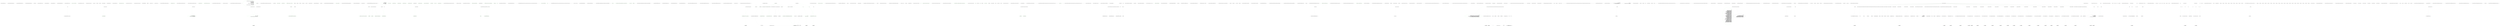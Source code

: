 digraph  {
m0_8 [cluster="Nancy.ViewEngines.Spark.NancySparkView.HTML(object)", file="DefaultMetadataModuleCatalog.cs", label="Entry Nancy.ViewEngines.Spark.NancySparkView.HTML(object)", span="24-24"];
m0_28 [cluster="Nancy.Routing.DefaultMetadataModuleCatalog.GetMetadataModuleName(string)", file="DefaultMetadataModuleCatalog.cs", label="Exit Nancy.Routing.DefaultMetadataModuleCatalog.GetMetadataModuleName(string)", span="37-37"];
m0_4 [cluster="Nancy.Routing.DefaultMetadataModuleCatalog.GetMetadataModule(System.Type)", file="DefaultMetadataModuleCatalog.cs", label="Entry Nancy.Routing.DefaultMetadataModuleCatalog.GetMetadataModule(System.Type)", span="17-17"];
m0_7 [cluster="Nancy.Routing.DefaultMetadataModuleCatalog.GetMetadataModule(System.Type)", file="DefaultMetadataModuleCatalog.cs", label="Exit Nancy.Routing.DefaultMetadataModuleCatalog.GetMetadataModule(System.Type)", span="17-17"];
m0_29 [cluster="string.LastIndexOf(string)", file="DefaultMetadataModuleCatalog.cs", label="Entry string.LastIndexOf(string)", span="0-0"];
m0_14 [cluster="Nancy.ViewEngines.Spark.NancySparkView.SiteResource(string)", file="DefaultMetadataModuleCatalog.cs", label="Entry Nancy.ViewEngines.Spark.NancySparkView.SiteResource(string)", span="34-34"];
m0_0 [cluster="Nancy.ViewEngines.Spark.NancySparkView.Execute()", file="DefaultMetadataModuleCatalog.cs", label="Entry Nancy.ViewEngines.Spark.NancySparkView.Execute()", span="14-14"];
m0_2 [cluster="Nancy.ViewEngines.Spark.NancySparkView.Execute()", file="DefaultMetadataModuleCatalog.cs", label="Exit Nancy.ViewEngines.Spark.NancySparkView.Execute()", span="14-14"];
m0_3 [cluster="Nancy.Routing.DefaultMetadataModuleCatalog.ConfigureContainer()", file="DefaultMetadataModuleCatalog.cs", label="Entry Nancy.Routing.DefaultMetadataModuleCatalog.ConfigureContainer()", span="25-25"];
m0_16 [cluster="Nancy.ViewEngines.Spark.NancySparkView.SiteResource(string)", file="DefaultMetadataModuleCatalog.cs", label="Exit Nancy.ViewEngines.Spark.NancySparkView.SiteResource(string)", span="34-34"];
m0_18 [cluster="Nancy.ViewEngines.Spark.NancySparkView<TModel>.SetModel(object)", file="DefaultMetadataModuleCatalog.cs", label="Entry Nancy.ViewEngines.Spark.NancySparkView<TModel>.SetModel(object)", span="44-44"];
m0_19 [cluster="Nancy.ViewEngines.Spark.NancySparkView<TModel>.SetModel(object)", color=green, community=0, file="DefaultMetadataModuleCatalog.cs", label="Model = (model is TModel) ? (TModel)model : default(TModel)", prediction=0, span="46-46"];
m0_20 [cluster="Nancy.ViewEngines.Spark.NancySparkView<TModel>.SetModel(object)", file="DefaultMetadataModuleCatalog.cs", label="Exit Nancy.ViewEngines.Spark.NancySparkView<TModel>.SetModel(object)", span="44-44"];
m0_25 [cluster="Nancy.TinyIoc.TinyIoCContainer.RegisterOptions.AsMultiInstance()", file="DefaultMetadataModuleCatalog.cs", label="Entry Nancy.TinyIoc.TinyIoCContainer.RegisterOptions.AsMultiInstance()", span="869-869"];
m0_30 [cluster="string.Substring(int, int)", file="DefaultMetadataModuleCatalog.cs", label="Entry string.Substring(int, int)", span="0-0"];
m0_11 [cluster="lambda expression", file="DefaultMetadataModuleCatalog.cs", label="Entry lambda expression", span="22-22"];
m0_13 [cluster="lambda expression", file="DefaultMetadataModuleCatalog.cs", label="Exit lambda expression", span="22-22"];
m0_15 [cluster="Nancy.ViewEngines.Spark.NancySparkView.SiteResource(string)", color=green, community=0, file="DefaultMetadataModuleCatalog.cs", label="return this.RenderContext.ParsePath(path);", prediction=1, span="36-36"];
m0_22 [cluster="Nancy.Bootstrapper.AppDomainAssemblyTypeScanner.TypesOf<TType>()", file="DefaultMetadataModuleCatalog.cs", label="Nancy.ViewEngines.Spark.NancySparkView<TModel>", span=""];
m0_10 [cluster="Nancy.ViewEngines.Spark.NancySparkView.HTML(object)", file="DefaultMetadataModuleCatalog.cs", label="Exit Nancy.ViewEngines.Spark.NancySparkView.HTML(object)", span="24-24"];
m0_9 [cluster="Nancy.TinyIoc.TinyIoCContainer.ResolveAll<ResolveType>()", color=green, community=0, file="DefaultMetadataModuleCatalog.cs", label="Entry Nancy.TinyIoc.TinyIoCContainer.ResolveAll<ResolveType>()", prediction=2, span="2364-2364"];
m0_23 [cluster="System.Collections.Generic.IEnumerable<TSource>.ToArray<TSource>()", file="DefaultMetadataModuleCatalog.cs", label="Entry System.Collections.Generic.IEnumerable<TSource>.ToArray<TSource>()", span="0-0"];
m0_24 [cluster="Nancy.TinyIoc.TinyIoCContainer.Register(System.Type, System.Type, string)", file="DefaultMetadataModuleCatalog.cs", label="Entry Nancy.TinyIoc.TinyIoCContainer.Register(System.Type, System.Type, string)", span="1203-1203"];
m0_21 [cluster="Nancy.TinyIoc.TinyIoCContainer.TinyIoCContainer()", file="DefaultMetadataModuleCatalog.cs", label="Nancy.ViewEngines.Spark.NancySparkView", span=""];
m0_31 [file="DefaultMetadataModuleCatalog.cs", label="Nancy.Routing.DefaultMetadataModuleCatalog", span=""];
m0_32 [file="DefaultMetadataModuleCatalog.cs", label=metadataModuleName, span=""];
m1_9 [cluster="System.Tuple.Create<T1, T2>(T1, T2)", file="DefaultMetadataModuleConventions.cs", label="Entry System.Tuple.Create<T1, T2>(T1, T2)", span="0-0"];
m1_12 [cluster="System.Collections.Generic.List<T>.List()", file="DefaultMetadataModuleConventions.cs", label="Entry System.Collections.Generic.List<T>.List()", span="0-0"];
m1_0 [cluster="Nancy.Conventions.DefaultMetadataModuleConventions.Initialise(Nancy.Conventions.NancyConventions)", file="DefaultMetadataModuleConventions.cs", label="Entry Nancy.Conventions.DefaultMetadataModuleConventions.Initialise(Nancy.Conventions.NancyConventions)", span="15-15"];
m1_1 [cluster="Nancy.Conventions.DefaultMetadataModuleConventions.Initialise(Nancy.Conventions.NancyConventions)", color=green, community=0, file="DefaultMetadataModuleConventions.cs", label="ConfigureMetadataModuleConventions(conventions)", prediction=3, span="17-17"];
m1_2 [cluster="Nancy.Conventions.DefaultMetadataModuleConventions.Initialise(Nancy.Conventions.NancyConventions)", file="DefaultMetadataModuleConventions.cs", label="Exit Nancy.Conventions.DefaultMetadataModuleConventions.Initialise(Nancy.Conventions.NancyConventions)", span="15-15"];
m1_4 [cluster="Nancy.Conventions.DefaultMetadataModuleConventions.Validate(Nancy.Conventions.NancyConventions)", file="DefaultMetadataModuleConventions.cs", label="Entry Nancy.Conventions.DefaultMetadataModuleConventions.Validate(Nancy.Conventions.NancyConventions)", span="25-25"];
m1_5 [cluster="Nancy.Conventions.DefaultMetadataModuleConventions.Validate(Nancy.Conventions.NancyConventions)", color=green, community=0, file="DefaultMetadataModuleConventions.cs", label="conventions.MetadataModuleConventions == null", prediction=4, span="27-27"];
m1_6 [cluster="Nancy.Conventions.DefaultMetadataModuleConventions.Validate(Nancy.Conventions.NancyConventions)", color=green, community=0, file="DefaultMetadataModuleConventions.cs", label="return Tuple.Create(false, ''The metadata module conventions cannot be null.'');", prediction=5, span="29-29"];
m1_7 [cluster="Nancy.Conventions.DefaultMetadataModuleConventions.Validate(Nancy.Conventions.NancyConventions)", color=green, community=2, file="DefaultMetadataModuleConventions.cs", label="return (conventions.MetadataModuleConventions.Count > 0) ?\r\n                Tuple.Create(true, string.Empty) :\r\n                Tuple.Create(false, ''The metadata module conventions cannot be empty.'');", prediction=6, span="32-34"];
m1_8 [cluster="Nancy.Conventions.DefaultMetadataModuleConventions.Validate(Nancy.Conventions.NancyConventions)", file="DefaultMetadataModuleConventions.cs", label="Exit Nancy.Conventions.DefaultMetadataModuleConventions.Validate(Nancy.Conventions.NancyConventions)", span="25-25"];
m1_25 [cluster="string.Compare(string, string, System.StringComparison)", file="DefaultMetadataModuleConventions.cs", label="Entry string.Compare(string, string, System.StringComparison)", span="0-0"];
m1_3 [cluster="Nancy.Conventions.DefaultMetadataModuleConventions.ConfigureMetadataModuleConventions(Nancy.Conventions.NancyConventions)", file="DefaultMetadataModuleConventions.cs", label="Entry Nancy.Conventions.DefaultMetadataModuleConventions.ConfigureMetadataModuleConventions(Nancy.Conventions.NancyConventions)", span="37-37"];
m1_10 [cluster="Nancy.Conventions.DefaultMetadataModuleConventions.ConfigureMetadataModuleConventions(Nancy.Conventions.NancyConventions)", color=green, community=2, file="DefaultMetadataModuleConventions.cs", label="conventions.MetadataModuleConventions = new List<Func<Type, IEnumerable<Type>, Type>>\r\n                {\r\n                    // 0 Handles: BlahModule -> BlahMetadataModule\r\n                    (moduleType, metadataModuleTypes) =>\r\n                        {\r\n                            var moduleName = moduleType.FullName;\r\n                            var i = moduleName.LastIndexOf(''Module'');\r\n                            var metadataModuleName = moduleName.Substring(0, i) + ''MetadataModule'';\r\n\r\n                            return\r\n                                metadataModuleTypes.FirstOrDefault(\r\n                                    m =>\r\n                                    string.Compare(m.FullName, metadataModuleName, StringComparison.OrdinalIgnoreCase) == 0);\r\n                        }\r\n                }", prediction=7, span="39-53"];
m1_11 [cluster="Nancy.Conventions.DefaultMetadataModuleConventions.ConfigureMetadataModuleConventions(Nancy.Conventions.NancyConventions)", file="DefaultMetadataModuleConventions.cs", label="Exit Nancy.Conventions.DefaultMetadataModuleConventions.ConfigureMetadataModuleConventions(Nancy.Conventions.NancyConventions)", span="37-37"];
m1_19 [cluster="string.LastIndexOf(string)", file="DefaultMetadataModuleConventions.cs", label="Entry string.LastIndexOf(string)", span="0-0"];
m1_22 [cluster="lambda expression", file="DefaultMetadataModuleConventions.cs", label="Entry lambda expression", span="50-51"];
m1_14 [cluster="lambda expression", color=green, community=0, file="DefaultMetadataModuleConventions.cs", label="var moduleName = moduleType.FullName", prediction=8, span="44-44"];
m1_17 [cluster="lambda expression", color=green, community=2, file="DefaultMetadataModuleConventions.cs", label="return\r\n                                metadataModuleTypes.FirstOrDefault(\r\n                                    m =>\r\n                                    string.Compare(m.FullName, metadataModuleName, StringComparison.OrdinalIgnoreCase) == 0);", prediction=7, span="48-51"];
m1_13 [cluster="lambda expression", file="DefaultMetadataModuleConventions.cs", label="Entry lambda expression", span="42-52"];
m1_15 [cluster="lambda expression", color=green, community=0, file="DefaultMetadataModuleConventions.cs", label="var i = moduleName.LastIndexOf(''Module'')", prediction=10, span="45-45"];
m1_16 [cluster="lambda expression", color=green, community=0, file="DefaultMetadataModuleConventions.cs", label="var metadataModuleName = moduleName.Substring(0, i) + ''MetadataModule''", prediction=11, span="46-46"];
m1_18 [cluster="lambda expression", file="DefaultMetadataModuleConventions.cs", label="Exit lambda expression", span="42-52"];
m1_23 [cluster="lambda expression", color=green, community=0, file="DefaultMetadataModuleConventions.cs", label="string.Compare(m.FullName, metadataModuleName, StringComparison.OrdinalIgnoreCase) == 0", prediction=11, span="51-51"];
m1_24 [cluster="lambda expression", file="DefaultMetadataModuleConventions.cs", label="Exit lambda expression", span="50-51"];
m1_20 [cluster="string.Substring(int, int)", file="DefaultMetadataModuleConventions.cs", label="Entry string.Substring(int, int)", span="0-0"];
m1_21 [cluster="Unk.FirstOrDefault", file="DefaultMetadataModuleConventions.cs", label="Entry Unk.FirstOrDefault", span=""];
m1_26 [file="DefaultMetadataModuleConventions.cs", label=metadataModuleName, span=""];
m2_27 [cluster="System.DateTime.Add(System.TimeSpan)", file="DefaultMetadataModuleConventionsFixture.cs", label="Entry System.DateTime.Add(System.TimeSpan)", span="0-0"];
m2_23 [cluster="Nancy.Security.CsrfToken.Equals(Nancy.Security.CsrfToken)", file="DefaultMetadataModuleConventionsFixture.cs", label="Entry Nancy.Security.CsrfToken.Equals(Nancy.Security.CsrfToken)", span="36-36"];
m2_26 [cluster="Unk.SequenceEqual", file="DefaultMetadataModuleConventionsFixture.cs", label="Entry Unk.SequenceEqual", span=""];
m2_0 [cluster="Nancy.Security.DefaultCsrfTokenValidator.DefaultCsrfTokenValidator(Nancy.Cryptography.CryptographyConfiguration)", file="DefaultMetadataModuleConventionsFixture.cs", label="Entry Nancy.Security.DefaultCsrfTokenValidator.DefaultCsrfTokenValidator(Nancy.Cryptography.CryptographyConfiguration)", span="10-10"];
m2_1 [cluster="Nancy.Security.DefaultCsrfTokenValidator.DefaultCsrfTokenValidator(Nancy.Cryptography.CryptographyConfiguration)", color=green, community=0, file="DefaultMetadataModuleConventionsFixture.cs", label="this.hmacProvider = cryptoConfig.HmacProvider", prediction=13, span="12-12"];
m2_2 [cluster="Nancy.Security.DefaultCsrfTokenValidator.DefaultCsrfTokenValidator(Nancy.Cryptography.CryptographyConfiguration)", file="DefaultMetadataModuleConventionsFixture.cs", label="Exit Nancy.Security.DefaultCsrfTokenValidator.DefaultCsrfTokenValidator(Nancy.Cryptography.CryptographyConfiguration)", span="10-10"];
m2_25 [cluster="Nancy.Security.CsrfToken.CreateHmac(Nancy.Cryptography.IHmacProvider)", file="DefaultMetadataModuleConventionsFixture.cs", label="Entry Nancy.Security.CsrfToken.CreateHmac(Nancy.Cryptography.IHmacProvider)", span="32-32"];
m2_24 [cluster="Nancy.Security.CsrfToken.CsrfToken()", file="DefaultMetadataModuleConventionsFixture.cs", label="Entry Nancy.Security.CsrfToken.CsrfToken()", span="9-9"];
m2_3 [cluster="Nancy.Security.DefaultCsrfTokenValidator.Validate(Nancy.Security.CsrfToken, Nancy.Security.CsrfToken, string, System.TimeSpan?)", file="DefaultMetadataModuleConventionsFixture.cs", label="Entry Nancy.Security.DefaultCsrfTokenValidator.Validate(Nancy.Security.CsrfToken, Nancy.Security.CsrfToken, string, System.TimeSpan?)", span="23-23"];
m2_4 [cluster="Nancy.Security.DefaultCsrfTokenValidator.Validate(Nancy.Security.CsrfToken, Nancy.Security.CsrfToken, string, System.TimeSpan?)", color=green, community=0, file="DefaultMetadataModuleConventionsFixture.cs", label="tokenOne == null || tokenTwo == null", prediction=14, span="25-25"];
m2_5 [cluster="Nancy.Security.DefaultCsrfTokenValidator.Validate(Nancy.Security.CsrfToken, Nancy.Security.CsrfToken, string, System.TimeSpan?)", color=green, community=0, file="DefaultMetadataModuleConventionsFixture.cs", label="return CsrfTokenValidationResult.TokenMissing;", prediction=15, span="27-27"];
m2_6 [cluster="Nancy.Security.DefaultCsrfTokenValidator.Validate(Nancy.Security.CsrfToken, Nancy.Security.CsrfToken, string, System.TimeSpan?)", color=green, community=0, file="DefaultMetadataModuleConventionsFixture.cs", label="!String.Equals(tokenOne.Salt ?? String.Empty, salt ?? String.Empty, StringComparison.Ordinal)", prediction=16, span="30-30"];
m2_7 [cluster="Nancy.Security.DefaultCsrfTokenValidator.Validate(Nancy.Security.CsrfToken, Nancy.Security.CsrfToken, string, System.TimeSpan?)", color=green, community=0, file="DefaultMetadataModuleConventionsFixture.cs", label="return CsrfTokenValidationResult.SaltMismatch;", prediction=17, span="32-32"];
m2_8 [cluster="Nancy.Security.DefaultCsrfTokenValidator.Validate(Nancy.Security.CsrfToken, Nancy.Security.CsrfToken, string, System.TimeSpan?)", color=green, community=0, file="DefaultMetadataModuleConventionsFixture.cs", label="!tokenOne.Equals(tokenTwo)", prediction=16, span="35-35"];
m2_9 [cluster="Nancy.Security.DefaultCsrfTokenValidator.Validate(Nancy.Security.CsrfToken, Nancy.Security.CsrfToken, string, System.TimeSpan?)", color=green, community=0, file="DefaultMetadataModuleConventionsFixture.cs", label="return CsrfTokenValidationResult.TokenMismatch;", prediction=19, span="37-37"];
m2_10 [cluster="Nancy.Security.DefaultCsrfTokenValidator.Validate(Nancy.Security.CsrfToken, Nancy.Security.CsrfToken, string, System.TimeSpan?)", color=green, community=0, file="DefaultMetadataModuleConventionsFixture.cs", label="tokenOne.RandomBytes == null || tokenOne.RandomBytes.Length == 0", prediction=16, span="40-40"];
m2_11 [cluster="Nancy.Security.DefaultCsrfTokenValidator.Validate(Nancy.Security.CsrfToken, Nancy.Security.CsrfToken, string, System.TimeSpan?)", color=green, community=0, file="DefaultMetadataModuleConventionsFixture.cs", label="return CsrfTokenValidationResult.TokenTamperedWith;", prediction=21, span="42-42"];
m2_12 [cluster="Nancy.Security.DefaultCsrfTokenValidator.Validate(Nancy.Security.CsrfToken, Nancy.Security.CsrfToken, string, System.TimeSpan?)", color=green, community=0, file="DefaultMetadataModuleConventionsFixture.cs", label="var newToken = new CsrfToken\r\n                               {\r\n                                   CreatedDate = tokenOne.CreatedDate,\r\n                                   RandomBytes = tokenOne.RandomBytes,\r\n                                   Salt = tokenOne.Salt,\r\n                               }", prediction=16, span="45-50"];
m2_13 [cluster="Nancy.Security.DefaultCsrfTokenValidator.Validate(Nancy.Security.CsrfToken, Nancy.Security.CsrfToken, string, System.TimeSpan?)", color=green, community=0, file="DefaultMetadataModuleConventionsFixture.cs", label="newToken.CreateHmac(this.hmacProvider)", prediction=23, span="51-51"];
m2_14 [cluster="Nancy.Security.DefaultCsrfTokenValidator.Validate(Nancy.Security.CsrfToken, Nancy.Security.CsrfToken, string, System.TimeSpan?)", color=green, community=0, file="DefaultMetadataModuleConventionsFixture.cs", label="!newToken.Hmac.SequenceEqual(tokenOne.Hmac)", prediction=16, span="52-52"];
m2_15 [cluster="Nancy.Security.DefaultCsrfTokenValidator.Validate(Nancy.Security.CsrfToken, Nancy.Security.CsrfToken, string, System.TimeSpan?)", color=green, community=0, file="DefaultMetadataModuleConventionsFixture.cs", label="return CsrfTokenValidationResult.TokenTamperedWith;", prediction=25, span="54-54"];
m2_16 [cluster="Nancy.Security.DefaultCsrfTokenValidator.Validate(Nancy.Security.CsrfToken, Nancy.Security.CsrfToken, string, System.TimeSpan?)", color=green, community=0, file="DefaultMetadataModuleConventionsFixture.cs", label="validityPeriod.HasValue", prediction=16, span="57-57"];
m2_17 [cluster="Nancy.Security.DefaultCsrfTokenValidator.Validate(Nancy.Security.CsrfToken, Nancy.Security.CsrfToken, string, System.TimeSpan?)", color=green, community=0, file="DefaultMetadataModuleConventionsFixture.cs", label="var expiryDate = tokenOne.CreatedDate.Add(validityPeriod.Value)", prediction=27, span="59-59"];
m2_20 [cluster="Nancy.Security.DefaultCsrfTokenValidator.Validate(Nancy.Security.CsrfToken, Nancy.Security.CsrfToken, string, System.TimeSpan?)", color=green, community=0, file="DefaultMetadataModuleConventionsFixture.cs", label="return CsrfTokenValidationResult.Ok;", prediction=28, span="67-67"];
m2_18 [cluster="Nancy.Security.DefaultCsrfTokenValidator.Validate(Nancy.Security.CsrfToken, Nancy.Security.CsrfToken, string, System.TimeSpan?)", color=green, community=0, file="DefaultMetadataModuleConventionsFixture.cs", label="DateTime.Now > expiryDate", prediction=29, span="61-61"];
m2_19 [cluster="Nancy.Security.DefaultCsrfTokenValidator.Validate(Nancy.Security.CsrfToken, Nancy.Security.CsrfToken, string, System.TimeSpan?)", color=green, community=0, file="DefaultMetadataModuleConventionsFixture.cs", label="return CsrfTokenValidationResult.TokenExpired;", prediction=30, span="63-63"];
m2_21 [cluster="Nancy.Security.DefaultCsrfTokenValidator.Validate(Nancy.Security.CsrfToken, Nancy.Security.CsrfToken, string, System.TimeSpan?)", file="DefaultMetadataModuleConventionsFixture.cs", label="Exit Nancy.Security.DefaultCsrfTokenValidator.Validate(Nancy.Security.CsrfToken, Nancy.Security.CsrfToken, string, System.TimeSpan?)", span="23-23"];
m2_22 [cluster="string.Equals(string, string, System.StringComparison)", file="DefaultMetadataModuleConventionsFixture.cs", label="Entry string.Equals(string, string, System.StringComparison)", span="0-0"];
m2_28 [file="DefaultMetadataModuleConventionsFixture.cs", label="Nancy.Security.DefaultCsrfTokenValidator", span=""];
m3_7 [cluster="Nancy.Routing.DefaultMetadataModuleResolver.GetMetadataModule(System.Type)", file="DefaultMetadataModuleResolver.cs", label="Entry Nancy.Routing.DefaultMetadataModuleResolver.GetMetadataModule(System.Type)", span="37-37"];
m3_8 [cluster="Nancy.Routing.DefaultMetadataModuleResolver.GetMetadataModule(System.Type)", color=green, community=0, file="DefaultMetadataModuleResolver.cs", label="var metadataModuleTypes = this.catalog.GetMetadataModuleTypes()", prediction=31, span="39-39"];
m3_9 [cluster="Nancy.Routing.DefaultMetadataModuleResolver.GetMetadataModule(System.Type)", color=green, community=0, file="DefaultMetadataModuleResolver.cs", label="this.conventions", prediction=32, span="41-41"];
m3_10 [cluster="Nancy.Routing.DefaultMetadataModuleResolver.GetMetadataModule(System.Type)", color=green, community=0, file="DefaultMetadataModuleResolver.cs", label="var metadataModuleType = SafeInvokeConvention(convention, moduleType, metadataModuleTypes)", prediction=32, span="43-43"];
m3_11 [cluster="Nancy.Routing.DefaultMetadataModuleResolver.GetMetadataModule(System.Type)", color=green, community=0, file="DefaultMetadataModuleResolver.cs", label="metadataModuleType != null", prediction=34, span="45-45"];
m3_12 [cluster="Nancy.Routing.DefaultMetadataModuleResolver.GetMetadataModule(System.Type)", color=green, community=0, file="DefaultMetadataModuleResolver.cs", label="return this.catalog.GetMetadataModule(metadataModuleType);", prediction=32, span="47-47"];
m3_13 [cluster="Nancy.Routing.DefaultMetadataModuleResolver.GetMetadataModule(System.Type)", color=green, community=0, file="DefaultMetadataModuleResolver.cs", label="return null;", prediction=36, span="51-51"];
m3_14 [cluster="Nancy.Routing.DefaultMetadataModuleResolver.GetMetadataModule(System.Type)", file="DefaultMetadataModuleResolver.cs", label="Exit Nancy.Routing.DefaultMetadataModuleResolver.GetMetadataModule(System.Type)", span="37-37"];
m3_17 [cluster="Nancy.Routing.IMetadataModuleCatalog.GetMetadataModule(System.Type)", file="DefaultMetadataModuleResolver.cs", label="Entry Nancy.Routing.IMetadataModuleCatalog.GetMetadataModule(System.Type)", span="21-21"];
m3_16 [cluster="Nancy.Routing.DefaultMetadataModuleResolver.SafeInvokeConvention(System.Func<System.Type, System.Collections.Generic.IEnumerable<System.Type>, System.Type>, System.Type, System.Collections.Generic.IEnumerable<System.Type>)", file="DefaultMetadataModuleResolver.cs", label="Entry Nancy.Routing.DefaultMetadataModuleResolver.SafeInvokeConvention(System.Func<System.Type, System.Collections.Generic.IEnumerable<System.Type>, System.Type>, System.Type, System.Collections.Generic.IEnumerable<System.Type>)", span="54-54"];
m3_18 [cluster="Nancy.Routing.DefaultMetadataModuleResolver.SafeInvokeConvention(System.Func<System.Type, System.Collections.Generic.IEnumerable<System.Type>, System.Type>, System.Type, System.Collections.Generic.IEnumerable<System.Type>)", color=green, community=0, file="DefaultMetadataModuleResolver.cs", label="return convention.Invoke(moduleType, metadataModuleTypes);", prediction=37, span="58-58"];
m3_19 [cluster="Nancy.Routing.DefaultMetadataModuleResolver.SafeInvokeConvention(System.Func<System.Type, System.Collections.Generic.IEnumerable<System.Type>, System.Type>, System.Type, System.Collections.Generic.IEnumerable<System.Type>)", color=green, community=0, file="DefaultMetadataModuleResolver.cs", label="return null;", prediction=38, span="62-62"];
m3_20 [cluster="Nancy.Routing.DefaultMetadataModuleResolver.SafeInvokeConvention(System.Func<System.Type, System.Collections.Generic.IEnumerable<System.Type>, System.Type>, System.Type, System.Collections.Generic.IEnumerable<System.Type>)", file="DefaultMetadataModuleResolver.cs", label="Exit Nancy.Routing.DefaultMetadataModuleResolver.SafeInvokeConvention(System.Func<System.Type, System.Collections.Generic.IEnumerable<System.Type>, System.Type>, System.Type, System.Collections.Generic.IEnumerable<System.Type>)", span="54-54"];
m3_21 [cluster="System.Func<T1, T2, TResult>.Invoke(T1, T2)", file="DefaultMetadataModuleResolver.cs", label="Entry System.Func<T1, T2, TResult>.Invoke(T1, T2)", span="0-0"];
m3_15 [cluster="Nancy.Routing.IMetadataModuleCatalog.GetMetadataModuleTypes()", file="DefaultMetadataModuleResolver.cs", label="Entry Nancy.Routing.IMetadataModuleCatalog.GetMetadataModuleTypes()", span="14-14"];
m3_6 [cluster="System.InvalidOperationException.InvalidOperationException(string)", file="DefaultMetadataModuleResolver.cs", label="Entry System.InvalidOperationException.InvalidOperationException(string)", span="0-0"];
m3_0 [cluster="Nancy.Routing.DefaultMetadataModuleResolver.DefaultMetadataModuleResolver(Nancy.Conventions.MetadataModuleConventions, Nancy.Routing.IMetadataModuleCatalog)", file="DefaultMetadataModuleResolver.cs", label="Entry Nancy.Routing.DefaultMetadataModuleResolver.DefaultMetadataModuleResolver(Nancy.Conventions.MetadataModuleConventions, Nancy.Routing.IMetadataModuleCatalog)", span="21-21"];
m3_1 [cluster="Nancy.Routing.DefaultMetadataModuleResolver.DefaultMetadataModuleResolver(Nancy.Conventions.MetadataModuleConventions, Nancy.Routing.IMetadataModuleCatalog)", color=green, community=0, file="DefaultMetadataModuleResolver.cs", label="conventions == null", prediction=39, span="23-23"];
m3_2 [cluster="Nancy.Routing.DefaultMetadataModuleResolver.DefaultMetadataModuleResolver(Nancy.Conventions.MetadataModuleConventions, Nancy.Routing.IMetadataModuleCatalog)", color=green, community=0, file="DefaultMetadataModuleResolver.cs", label="throw new InvalidOperationException(''Cannot create an instance of DefaultMetadataModuleResolver with conventions parameter having null value.'');", prediction=40, span="25-25"];
m3_3 [cluster="Nancy.Routing.DefaultMetadataModuleResolver.DefaultMetadataModuleResolver(Nancy.Conventions.MetadataModuleConventions, Nancy.Routing.IMetadataModuleCatalog)", color=green, community=0, file="DefaultMetadataModuleResolver.cs", label="this.conventions = conventions", prediction=41, span="28-28"];
m3_4 [cluster="Nancy.Routing.DefaultMetadataModuleResolver.DefaultMetadataModuleResolver(Nancy.Conventions.MetadataModuleConventions, Nancy.Routing.IMetadataModuleCatalog)", color=green, community=0, file="DefaultMetadataModuleResolver.cs", label="this.catalog = catalog", prediction=42, span="29-29"];
m3_5 [cluster="Nancy.Routing.DefaultMetadataModuleResolver.DefaultMetadataModuleResolver(Nancy.Conventions.MetadataModuleConventions, Nancy.Routing.IMetadataModuleCatalog)", file="DefaultMetadataModuleResolver.cs", label="Exit Nancy.Routing.DefaultMetadataModuleResolver.DefaultMetadataModuleResolver(Nancy.Conventions.MetadataModuleConventions, Nancy.Routing.IMetadataModuleCatalog)", span="21-21"];
m3_22 [file="DefaultMetadataModuleResolver.cs", label="Nancy.Routing.DefaultMetadataModuleResolver", span=""];
m6_0 [cluster="Nancy.Routing.IMetadataModule.GetMetadata(Nancy.Routing.RouteDescription)", file="IMetadataModule.cs", label="Entry Nancy.Routing.IMetadataModule.GetMetadata(Nancy.Routing.RouteDescription)", span="8-8"];
m6_1 [cluster="Nancy.Routing.IMetadataModule.GetMetadata(Nancy.Routing.RouteDescription)", file="IMetadataModule.cs", label="Exit Nancy.Routing.IMetadataModule.GetMetadata(Nancy.Routing.RouteDescription)", span="8-8"];
m7_0 [cluster="Nancy.Routing.IMetadataModuleCatalog.GetMetadataModule(System.Type)", file="IMetadataModuleCatalog.cs", label="Entry Nancy.Routing.IMetadataModuleCatalog.GetMetadataModule(System.Type)", span="14-14"];
m7_1 [cluster="Nancy.Routing.IMetadataModuleCatalog.GetMetadataModule(System.Type)", file="IMetadataModuleCatalog.cs", label="Exit Nancy.Routing.IMetadataModuleCatalog.GetMetadataModule(System.Type)", span="14-14"];
m9_0 [cluster="Nancy.Routing.IRouteMetadataProvider.GetMetadataType(Nancy.INancyModule, Nancy.Routing.RouteDescription)", file="IRouteMetadataProvider.cs", label="Entry Nancy.Routing.IRouteMetadataProvider.GetMetadataType(Nancy.INancyModule, Nancy.Routing.RouteDescription)", span="15-15"];
m9_1 [cluster="Nancy.Routing.IRouteMetadataProvider.GetMetadataType(Nancy.INancyModule, Nancy.Routing.RouteDescription)", file="IRouteMetadataProvider.cs", label="Exit Nancy.Routing.IRouteMetadataProvider.GetMetadataType(Nancy.INancyModule, Nancy.Routing.RouteDescription)", span="15-15"];
m9_2 [cluster="Nancy.Routing.IRouteMetadataProvider.GetMetadata(Nancy.INancyModule, Nancy.Routing.RouteDescription)", file="IRouteMetadataProvider.cs", label="Entry Nancy.Routing.IRouteMetadataProvider.GetMetadata(Nancy.INancyModule, Nancy.Routing.RouteDescription)", span="23-23"];
m9_3 [cluster="Nancy.Routing.IRouteMetadataProvider.GetMetadata(Nancy.INancyModule, Nancy.Routing.RouteDescription)", file="IRouteMetadataProvider.cs", label="Exit Nancy.Routing.IRouteMetadataProvider.GetMetadata(Nancy.INancyModule, Nancy.Routing.RouteDescription)", span="23-23"];
m10_45 [cluster="System.Collections.Generic.List<T>.List()", file="MetadataModule.cs", label="Entry System.Collections.Generic.List<T>.List()", span="0-0"];
m10_39 [cluster="Nancy.Routing.RouteCache.AddRoutesToCache(System.Collections.Generic.IEnumerable<Nancy.Routing.RouteDescription>, string)", file="MetadataModule.cs", label="Entry Nancy.Routing.RouteCache.AddRoutesToCache(System.Collections.Generic.IEnumerable<Nancy.Routing.RouteDescription>, string)", span="64-64"];
m10_41 [cluster="Nancy.Routing.RouteCache.AddRoutesToCache(System.Collections.Generic.IEnumerable<Nancy.Routing.RouteDescription>, string)", color=green, community=0, file="MetadataModule.cs", label="this[moduleKey] = new List<Tuple<int, RouteDescription>>()", prediction=43, span="68-68"];
m10_40 [cluster="Nancy.Routing.RouteCache.AddRoutesToCache(System.Collections.Generic.IEnumerable<Nancy.Routing.RouteDescription>, string)", file="MetadataModule.cs", label="!this.ContainsKey(moduleKey)", span="66-66"];
m10_42 [cluster="Nancy.Routing.RouteCache.AddRoutesToCache(System.Collections.Generic.IEnumerable<Nancy.Routing.RouteDescription>, string)", color=green, community=0, file="MetadataModule.cs", label="this[moduleKey].AddRange(routes.Select((r, i) => new Tuple<int, RouteDescription>(i, r)))", prediction=44, span="71-71"];
m10_43 [cluster="Nancy.Routing.RouteCache.AddRoutesToCache(System.Collections.Generic.IEnumerable<Nancy.Routing.RouteDescription>, string)", file="MetadataModule.cs", label="Exit Nancy.Routing.RouteCache.AddRoutesToCache(System.Collections.Generic.IEnumerable<Nancy.Routing.RouteDescription>, string)", span="64-64"];
m10_8 [cluster="Nancy.Routing.MetadataModule<T>.GetMetadata(Nancy.Routing.RouteDescription)", file="MetadataModule.cs", label="Exit Nancy.Routing.MetadataModule<T>.GetMetadata(Nancy.Routing.RouteDescription)", span="30-30"];
m10_27 [cluster="object.GetType()", file="MetadataModule.cs", label="Entry object.GetType()", span="0-0"];
m10_0 [cluster="Nancy.Routing.MetadataModule<T>.MetadataModule()", file="MetadataModule.cs", label="Entry Nancy.Routing.MetadataModule<T>.MetadataModule()", span="12-12"];
m10_2 [cluster="Nancy.Routing.MetadataModule<T>.MetadataModule()", color=green, community=0, file="MetadataModule.cs", label="Exit Nancy.Routing.MetadataModule<T>.MetadataModule()", prediction=44, span="12-12"];
m10_3 [cluster="System.Collections.Generic.Dictionary<TKey, TValue>.Dictionary()", color=green, community=0, file="MetadataModule.cs", label="Entry System.Collections.Generic.Dictionary<TKey, TValue>.Dictionary()", prediction=44, span="0-0"];
m10_4 [cluster="Nancy.Routing.MetadataModule<T>.GetMetadata(Nancy.Routing.RouteDescription)", file="MetadataModule.cs", label="Entry Nancy.Routing.MetadataModule<T>.GetMetadata(Nancy.Routing.RouteDescription)", span="30-30"];
m10_5 [cluster="Nancy.Routing.MetadataModule<T>.GetMetadata(Nancy.Routing.RouteDescription)", file="MetadataModule.cs", label="this.metadata.ContainsKey(description.Name)", span="32-32"];
m10_6 [cluster="Nancy.Routing.MetadataModule<T>.GetMetadata(Nancy.Routing.RouteDescription)", file="MetadataModule.cs", label="return this.metadata[description.Name].Invoke(description);", span="34-34"];
m10_44 [cluster="System.Collections.Generic.Dictionary<TKey, TValue>.ContainsKey(TKey)", file="MetadataModule.cs", label="Entry System.Collections.Generic.Dictionary<TKey, TValue>.ContainsKey(TKey)", span="0-0"];
m10_10 [cluster="Nancy.Routing.RouteCache.IsEmpty()", file="MetadataModule.cs", label="Entry Nancy.Routing.RouteCache.IsEmpty()", span="39-39"];
m10_14 [cluster="Nancy.Routing.MetadataModule<T>.RouteMetadataBuilder.AddRouteMetadata(string, System.Func<Nancy.Routing.RouteDescription, T>)", file="MetadataModule.cs", label="Entry Nancy.Routing.MetadataModule<T>.RouteMetadataBuilder.AddRouteMetadata(string, System.Func<Nancy.Routing.RouteDescription, T>)", span="54-54"];
m10_46 [cluster="Unk.AddRange", file="MetadataModule.cs", label="Entry Unk.AddRange", span=""];
m10_28 [cluster="Nancy.Bootstrapper.IModuleKeyGenerator.GetKeyForModuleType(System.Type)", file="MetadataModule.cs", label="Entry Nancy.Bootstrapper.IModuleKeyGenerator.GetKeyForModuleType(System.Type)", span="14-14"];
m10_13 [cluster="Nancy.Routing.MetadataModule<T>.RouteMetadataBuilder.RouteMetadataBuilder(Nancy.Routing.MetadataModule<T>)", file="MetadataModule.cs", label="Exit Nancy.Routing.MetadataModule<T>.RouteMetadataBuilder.RouteMetadataBuilder(Nancy.Routing.MetadataModule<T>)", span="44-44"];
m10_50 [cluster="System.Tuple<T1, T2>.Tuple(T1, T2)", file="MetadataModule.cs", label="Entry System.Tuple<T1, T2>.Tuple(T1, T2)", span="0-0"];
m10_30 [cluster="Unk.GetDescription", file="MetadataModule.cs", label="Entry Unk.GetDescription", span=""];
m10_7 [cluster="Nancy.INancyContextFactory.Create()", file="MetadataModule.cs", label="Entry Nancy.INancyContextFactory.Create()", span="11-11"];
m10_9 [cluster="System.Collections.Generic.IDictionary<TKey, TValue>.ContainsKey(TKey)", file="MetadataModule.cs", label="Entry System.Collections.Generic.IDictionary<TKey, TValue>.ContainsKey(TKey)", span="0-0"];
m10_21 [cluster="Nancy.Routing.RouteCache.BuildCache(System.Collections.Generic.IEnumerable<Nancy.NancyModule>)", color=green, community=0, file="MetadataModule.cs", label="var routes =\r\n                    module.Routes.Select(r => r.Description)", prediction=44, span="51-52"];
m10_18 [cluster="Nancy.Routing.RouteCache.BuildCache(System.Collections.Generic.IEnumerable<Nancy.NancyModule>)", file="MetadataModule.cs", label="Nancy.Routing.MetadataModule<T>", span=""];
m10_20 [cluster="Nancy.Routing.RouteCache.BuildCache(System.Collections.Generic.IEnumerable<Nancy.NancyModule>)", file="MetadataModule.cs", label="var moduleKey = this.moduleKeyGenerator.GetKeyForModuleType(moduleType)", span="49-49"];
m10_22 [cluster="Nancy.Routing.RouteCache.BuildCache(System.Collections.Generic.IEnumerable<Nancy.NancyModule>)", color=green, community=0, file="MetadataModule.cs", label=routes, prediction=48, span="54-54"];
m10_25 [cluster="Nancy.Routing.RouteCache.BuildCache(System.Collections.Generic.IEnumerable<Nancy.NancyModule>)", color=green, community=0, file="MetadataModule.cs", label="this.AddRoutesToCache(module.Routes.Select(r => r.Description), moduleKey)", prediction=44, span="60-60"];
m10_24 [cluster="Nancy.Routing.RouteCache.BuildCache(System.Collections.Generic.IEnumerable<Nancy.NancyModule>)", color=green, community=0, file="MetadataModule.cs", label="routeDescription.Segments = this.routeSegmentExtractor.Extract(routeDescription.Path)", prediction=50, span="57-57"];
m10_23 [cluster="Nancy.Routing.RouteCache.BuildCache(System.Collections.Generic.IEnumerable<Nancy.NancyModule>)", file="MetadataModule.cs", label="routeDescription.Description = this.routeDescriptionProvider.GetDescription(module, routeDescription.Path)", span="56-56"];
m10_19 [cluster="Nancy.Routing.RouteCache.BuildCache(System.Collections.Generic.IEnumerable<Nancy.NancyModule>)", file="MetadataModule.cs", label="Nancy.Routing.MetadataModule<T>.RouteMetadataBuilder", span=""];
m10_26 [cluster="Nancy.Routing.RouteCache.BuildCache(System.Collections.Generic.IEnumerable<Nancy.NancyModule>)", file="MetadataModule.cs", label="Exit Nancy.Routing.RouteCache.BuildCache(System.Collections.Generic.IEnumerable<Nancy.NancyModule>)", span="44-44"];
m10_47 [cluster="lambda expression", file="MetadataModule.cs", label="Entry lambda expression", span="71-71"];
m10_15 [cluster="Nancy.Routing.MetadataModule<T>.RouteMetadataBuilder.AddRouteMetadata(string, System.Func<Nancy.Routing.RouteDescription, T>)", file="MetadataModule.cs", label="this.parentModule.metadata.Add(name, value)", span="56-56"];
m10_16 [cluster="Nancy.Routing.MetadataModule<T>.RouteMetadataBuilder.AddRouteMetadata(string, System.Func<Nancy.Routing.RouteDescription, T>)", color=green, community=1, file="MetadataModule.cs", label="Exit Nancy.Routing.MetadataModule<T>.RouteMetadataBuilder.AddRouteMetadata(string, System.Func<Nancy.Routing.RouteDescription, T>)", prediction=51, span="54-54"];
m10_17 [cluster="System.Collections.Generic.IDictionary<TKey, TValue>.Add(TKey, TValue)", file="MetadataModule.cs", label="Entry System.Collections.Generic.IDictionary<TKey, TValue>.Add(TKey, TValue)", span="0-0"];
m10_33 [cluster="lambda expression", file="MetadataModule.cs", label="Entry lambda expression", span="52-52"];
m10_36 [cluster="lambda expression", file="MetadataModule.cs", label="Entry lambda expression", span="60-60"];
m10_34 [cluster="lambda expression", color=green, community=0, file="MetadataModule.cs", label="r.Description", prediction=52, span="52-52"];
m10_35 [cluster="lambda expression", file="MetadataModule.cs", label="Exit lambda expression", span="52-52"];
m10_37 [cluster="lambda expression", color=green, community=0, file="MetadataModule.cs", label="r.Description", prediction=53, span="60-60"];
m10_38 [cluster="lambda expression", file="MetadataModule.cs", label="Exit lambda expression", span="60-60"];
m10_48 [cluster="lambda expression", color=green, community=0, file="MetadataModule.cs", label="new Tuple<int, RouteDescription>(i, r)", prediction=54, span="71-71"];
m10_49 [cluster="lambda expression", file="MetadataModule.cs", label="Exit lambda expression", span="71-71"];
m10_11 [cluster="Nancy.Routing.MetadataModule<T>.RouteMetadataBuilder.RouteMetadataBuilder(Nancy.Routing.MetadataModule<T>)", color=green, community=0, file="MetadataModule.cs", label="Entry Nancy.Routing.MetadataModule<T>.RouteMetadataBuilder.RouteMetadataBuilder(Nancy.Routing.MetadataModule<T>)", prediction=44, span="44-44"];
m10_12 [cluster="Nancy.Routing.MetadataModule<T>.RouteMetadataBuilder.RouteMetadataBuilder(Nancy.Routing.MetadataModule<T>)", file="MetadataModule.cs", label="this.parentModule = metadataModule", span="46-46"];
m10_29 [cluster="Unk.Select", file="MetadataModule.cs", label="Entry Unk.Select", span=""];
m10_32 [cluster="Unk.AddRoutesToCache", file="MetadataModule.cs", label="Entry Unk.AddRoutesToCache", span=""];
m10_31 [cluster="Unk.Extract", file="MetadataModule.cs", label="Entry Unk.Extract", span=""];
m10_51 [file="MetadataModule.cs", label="Nancy.Routing.RouteCache", span=""];
m11_6 [cluster="System.Collections.Generic.IEnumerable<T>.GetEnumerator()", file="MetadataModuleConventions.cs", label="Entry System.Collections.Generic.IEnumerable<T>.GetEnumerator()", span="0-0"];
m11_7 [cluster="Nancy.Conventions.MetadataModuleConventions.System.Collections.IEnumerable.GetEnumerator()", file="MetadataModuleConventions.cs", label="Entry Nancy.Conventions.MetadataModuleConventions.System.Collections.IEnumerable.GetEnumerator()", span="26-26"];
m11_8 [cluster="Nancy.Conventions.MetadataModuleConventions.System.Collections.IEnumerable.GetEnumerator()", color=green, community=0, file="MetadataModuleConventions.cs", label="return this.GetEnumerator();", prediction=56, span="28-28"];
m11_9 [cluster="Nancy.Conventions.MetadataModuleConventions.System.Collections.IEnumerable.GetEnumerator()", file="MetadataModuleConventions.cs", label="Exit Nancy.Conventions.MetadataModuleConventions.System.Collections.IEnumerable.GetEnumerator()", span="26-26"];
m11_0 [cluster="Nancy.Conventions.MetadataModuleConventions.MetadataModuleConventions(System.Collections.Generic.IEnumerable<System.Func<System.Type, System.Collections.Generic.IEnumerable<System.Type>, System.Type>>)", file="MetadataModuleConventions.cs", label="Entry Nancy.Conventions.MetadataModuleConventions.MetadataModuleConventions(System.Collections.Generic.IEnumerable<System.Func<System.Type, System.Collections.Generic.IEnumerable<System.Type>, System.Type>>)", span="16-16"];
m11_1 [cluster="Nancy.Conventions.MetadataModuleConventions.MetadataModuleConventions(System.Collections.Generic.IEnumerable<System.Func<System.Type, System.Collections.Generic.IEnumerable<System.Type>, System.Type>>)", color=green, community=0, file="MetadataModuleConventions.cs", label="this.conventions = conventions", prediction=57, span="18-18"];
m11_2 [cluster="Nancy.Conventions.MetadataModuleConventions.MetadataModuleConventions(System.Collections.Generic.IEnumerable<System.Func<System.Type, System.Collections.Generic.IEnumerable<System.Type>, System.Type>>)", file="MetadataModuleConventions.cs", label="Exit Nancy.Conventions.MetadataModuleConventions.MetadataModuleConventions(System.Collections.Generic.IEnumerable<System.Func<System.Type, System.Collections.Generic.IEnumerable<System.Type>, System.Type>>)", span="16-16"];
m11_3 [cluster="Nancy.Conventions.MetadataModuleConventions.GetEnumerator()", file="MetadataModuleConventions.cs", label="Entry Nancy.Conventions.MetadataModuleConventions.GetEnumerator()", span="21-21"];
m11_4 [cluster="Nancy.Conventions.MetadataModuleConventions.GetEnumerator()", color=green, community=0, file="MetadataModuleConventions.cs", label="return this.conventions.GetEnumerator();", prediction=56, span="23-23"];
m11_5 [cluster="Nancy.Conventions.MetadataModuleConventions.GetEnumerator()", file="MetadataModuleConventions.cs", label="Exit Nancy.Conventions.MetadataModuleConventions.GetEnumerator()", span="21-21"];
m11_10 [file="MetadataModuleConventions.cs", label="Nancy.Conventions.MetadataModuleConventions", span=""];
m12_19 [cluster="Nancy.Tests.Unit.Routing.MetadataModuleFixture.Returns_null_if_no_metadata_found()", file="MetadataModuleFixture.cs", label="Entry Nancy.Tests.Unit.Routing.MetadataModuleFixture.Returns_null_if_no_metadata_found()", span="33-33"];
m12_20 [cluster="Nancy.Tests.Unit.Routing.MetadataModuleFixture.Returns_null_if_no_metadata_found()", file="MetadataModuleFixture.cs", label="this.metadataModule.GetMetadata(this.route).ShouldBeNull()", span="36-36"];
m12_21 [cluster="Nancy.Tests.Unit.Routing.MetadataModuleFixture.Returns_null_if_no_metadata_found()", file="MetadataModuleFixture.cs", label="Exit Nancy.Tests.Unit.Routing.MetadataModuleFixture.Returns_null_if_no_metadata_found()", span="33-33"];
m12_15 [cluster="object.ShouldEqual(object)", file="MetadataModuleFixture.cs", label="Entry object.ShouldEqual(object)", span="105-105"];
m12_0 [cluster="Nancy.Tests.Unit.Routing.MetadataModuleFixture.MetadataModuleFixture()", file="MetadataModuleFixture.cs", label="Entry Nancy.Tests.Unit.Routing.MetadataModuleFixture.MetadataModuleFixture()", span="13-13"];
m12_1 [cluster="Nancy.Tests.Unit.Routing.MetadataModuleFixture.MetadataModuleFixture()", file="MetadataModuleFixture.cs", label="this.route = new RouteDescription(''NamedDescription'', ''GET'', ''/things'', ctx => true)", span="15-15"];
m12_2 [cluster="Nancy.Tests.Unit.Routing.MetadataModuleFixture.MetadataModuleFixture()", color=green, community=0, file="MetadataModuleFixture.cs", label="this.metadataModule = new FakeNancyMetadataModule()", prediction=59, span="16-16"];
m12_3 [cluster="Nancy.Tests.Unit.Routing.MetadataModuleFixture.MetadataModuleFixture()", file="MetadataModuleFixture.cs", label="Exit Nancy.Tests.Unit.Routing.MetadataModuleFixture.MetadataModuleFixture()", span="13-13"];
m12_5 [cluster="Nancy.Tests.Fakes.FakeNancyMetadataModule.FakeNancyMetadataModule()", file="MetadataModuleFixture.cs", label="Entry Nancy.Tests.Fakes.FakeNancyMetadataModule.FakeNancyMetadataModule()", span="4-4"];
m12_22 [cluster="object.ShouldBeNull()", file="MetadataModuleFixture.cs", label="Entry object.ShouldBeNull()", span="145-145"];
m12_14 [cluster="Nancy.Routing.MetadataModule<T>.GetMetadata(Nancy.Routing.RouteDescription)", file="MetadataModuleFixture.cs", label="Entry Nancy.Routing.MetadataModule<T>.GetMetadata(Nancy.Routing.RouteDescription)", span="30-30"];
m12_9 [cluster="Nancy.Tests.Unit.Routing.MetadataModuleFixture.Adds_metadata_when_describe_invoked()", file="MetadataModuleFixture.cs", label="Entry Nancy.Tests.Unit.Routing.MetadataModuleFixture.Adds_metadata_when_describe_invoked()", span="20-20"];
m12_10 [cluster="Nancy.Tests.Unit.Routing.MetadataModuleFixture.Adds_metadata_when_describe_invoked()", file="MetadataModuleFixture.cs", label="string Metadata = ''metadata''", span="23-23"];
m12_11 [cluster="Nancy.Tests.Unit.Routing.MetadataModuleFixture.Adds_metadata_when_describe_invoked()", file="MetadataModuleFixture.cs", label="this.metadataModule.Describe[this.route.Name] = desc => { return Metadata; }", span="26-26"];
m12_12 [cluster="Nancy.Tests.Unit.Routing.MetadataModuleFixture.Adds_metadata_when_describe_invoked()", file="MetadataModuleFixture.cs", label="this.metadataModule.GetMetadata(this.route).ShouldEqual(Metadata)", span="29-29"];
m12_13 [cluster="Nancy.Tests.Unit.Routing.MetadataModuleFixture.Adds_metadata_when_describe_invoked()", file="MetadataModuleFixture.cs", label="Exit Nancy.Tests.Unit.Routing.MetadataModuleFixture.Adds_metadata_when_describe_invoked()", span="20-20"];
m12_4 [cluster="Nancy.Routing.RouteDescription.RouteDescription(string, string, string, System.Func<Nancy.NancyContext, bool>)", file="MetadataModuleFixture.cs", label="Entry Nancy.Routing.RouteDescription.RouteDescription(string, string, string, System.Func<Nancy.NancyContext, bool>)", span="17-17"];
m12_16 [cluster="lambda expression", file="MetadataModuleFixture.cs", label="Entry lambda expression", span="26-26"];
m12_6 [cluster="lambda expression", file="MetadataModuleFixture.cs", label="Entry lambda expression", span="15-15"];
m12_7 [cluster="lambda expression", file="MetadataModuleFixture.cs", label=true, span="15-15"];
m12_8 [cluster="lambda expression", file="MetadataModuleFixture.cs", label="Exit lambda expression", span="15-15"];
m12_17 [cluster="lambda expression", file="MetadataModuleFixture.cs", label="return Metadata;", span="26-26"];
m12_18 [cluster="lambda expression", file="MetadataModuleFixture.cs", label="Exit lambda expression", span="26-26"];
m12_23 [cluster="Nancy.Tests.Unit.Routing.MetadataModuleFixture.Returns_correct_metadata_type()", file="MetadataModuleFixture.cs", label="Entry Nancy.Tests.Unit.Routing.MetadataModuleFixture.Returns_correct_metadata_type()", span="40-40"];
m12_24 [cluster="Nancy.Tests.Unit.Routing.MetadataModuleFixture.Returns_correct_metadata_type()", file="MetadataModuleFixture.cs", label="this.metadataModule.MetadataType.ShouldEqual(typeof(string))", span="42-42"];
m12_25 [cluster="Nancy.Tests.Unit.Routing.MetadataModuleFixture.Returns_correct_metadata_type()", file="MetadataModuleFixture.cs", label="Exit Nancy.Tests.Unit.Routing.MetadataModuleFixture.Returns_correct_metadata_type()", span="40-40"];
m12_26 [file="MetadataModuleFixture.cs", label="Nancy.Tests.Unit.Routing.MetadataModuleFixture", span=""];
m12_27 [file="MetadataModuleFixture.cs", label=Metadata, span=""];
m13_8 [cluster="Nancy.Routing.IMetadataModuleCatalog.GetMetadataModule(System.Type)", file="MetadataModuleRouteMetadataProvider.cs", label="Entry Nancy.Routing.IMetadataModuleCatalog.GetMetadataModule(System.Type)", span="14-14"];
m13_0 [cluster="Nancy.Routing.MetadataModuleRouteMetadataProvider.MetadataModuleRouteMetadataProvider(Nancy.Routing.IMetadataModuleCatalog)", file="MetadataModuleRouteMetadataProvider.cs", label="Entry Nancy.Routing.MetadataModuleRouteMetadataProvider.MetadataModuleRouteMetadataProvider(Nancy.Routing.IMetadataModuleCatalog)", span="8-8"];
m13_2 [cluster="Nancy.Routing.MetadataModuleRouteMetadataProvider.MetadataModuleRouteMetadataProvider(Nancy.Routing.IMetadataModuleCatalog)", file="MetadataModuleRouteMetadataProvider.cs", label="Exit Nancy.Routing.MetadataModuleRouteMetadataProvider.MetadataModuleRouteMetadataProvider(Nancy.Routing.IMetadataModuleCatalog)", span="8-8"];
m13_13 [cluster="Nancy.Routing.IMetadataModule.GetMetadata(Nancy.Routing.RouteDescription)", file="MetadataModuleRouteMetadataProvider.cs", label="Entry Nancy.Routing.IMetadataModule.GetMetadata(Nancy.Routing.RouteDescription)", span="8-8"];
m13_7 [cluster="object.GetType()", file="MetadataModuleRouteMetadataProvider.cs", label="Entry object.GetType()", span="0-0"];
m13_9 [cluster="Nancy.Routing.MetadataModuleRouteMetadataProvider.GetMetadata(Nancy.INancyModule, Nancy.Routing.RouteDescription)", file="MetadataModuleRouteMetadataProvider.cs", label="Entry Nancy.Routing.MetadataModuleRouteMetadataProvider.GetMetadata(Nancy.INancyModule, Nancy.Routing.RouteDescription)", span="20-20"];
m13_10 [cluster="Nancy.Routing.MetadataModuleRouteMetadataProvider.GetMetadata(Nancy.INancyModule, Nancy.Routing.RouteDescription)", color=green, community=0, file="MetadataModuleRouteMetadataProvider.cs", label="var metadataModule = this.resolver.GetMetadataModule(module.GetType())", prediction=60, span="41-41"];
m13_11 [cluster="Nancy.Routing.MetadataModuleRouteMetadataProvider.GetMetadata(Nancy.INancyModule, Nancy.Routing.RouteDescription)", file="MetadataModuleRouteMetadataProvider.cs", label="return metadataModule != null ? metadataModule.GetMetadata(routeDescription) : null;", span="24-24"];
m13_12 [cluster="Nancy.Routing.MetadataModuleRouteMetadataProvider.GetMetadata(Nancy.INancyModule, Nancy.Routing.RouteDescription)", file="MetadataModuleRouteMetadataProvider.cs", label="Exit Nancy.Routing.MetadataModuleRouteMetadataProvider.GetMetadata(Nancy.INancyModule, Nancy.Routing.RouteDescription)", span="20-20"];
m13_3 [cluster="Nancy.Routing.MetadataModuleRouteMetadataProvider.GetMetadataType(Nancy.INancyModule, Nancy.Routing.RouteDescription)", file="MetadataModuleRouteMetadataProvider.cs", label="Entry Nancy.Routing.MetadataModuleRouteMetadataProvider.GetMetadataType(Nancy.INancyModule, Nancy.Routing.RouteDescription)", span="13-13"];
m13_4 [cluster="Nancy.Routing.MetadataModuleRouteMetadataProvider.GetMetadataType(Nancy.INancyModule, Nancy.Routing.RouteDescription)", color=green, community=0, file="MetadataModuleRouteMetadataProvider.cs", label="var metadataModule = this.resolver.GetMetadataModule(module.GetType())", prediction=61, span="28-28"];
m13_5 [cluster="Nancy.Routing.MetadataModuleRouteMetadataProvider.GetMetadataType(Nancy.INancyModule, Nancy.Routing.RouteDescription)", file="MetadataModuleRouteMetadataProvider.cs", label="return metadataModule != null ? metadataModule.MetadataType : null;", span="17-17"];
m13_6 [cluster="Nancy.Routing.MetadataModuleRouteMetadataProvider.GetMetadataType(Nancy.INancyModule, Nancy.Routing.RouteDescription)", file="MetadataModuleRouteMetadataProvider.cs", label="Exit Nancy.Routing.MetadataModuleRouteMetadataProvider.GetMetadataType(Nancy.INancyModule, Nancy.Routing.RouteDescription)", span="13-13"];
m13_14 [file="MetadataModuleRouteMetadataProvider.cs", label="Nancy.Routing.MetadataModuleRouteMetadataProvider", span=""];
m14_3 [cluster="lambda expression", file="MetadataModuleRouteMetadataProviderFixture.cs", label="Entry lambda expression", span="11-19"];
m14_5 [cluster="lambda expression", file="MetadataModuleRouteMetadataProviderFixture.cs", label="return View[''Index'', model];", span="18-18"];
m14_6 [cluster="lambda expression", file="MetadataModuleRouteMetadataProviderFixture.cs", label="Exit lambda expression", span="11-19"];
m14_8 [cluster="Nancy.Demo.SuperSimpleViewEngine.Models.User.User(string, string)", file="MetadataModuleRouteMetadataProviderFixture.cs", label="Entry Nancy.Demo.SuperSimpleViewEngine.Models.User.User(string, string)", span="33-33"];
m14_0 [cluster="Nancy.Demo.SuperSimpleViewEngine.MainModule.MainModule()", file="MetadataModuleRouteMetadataProviderFixture.cs", label="Entry Nancy.Demo.SuperSimpleViewEngine.MainModule.MainModule()", span="9-9"];
m14_2 [cluster="Nancy.Demo.SuperSimpleViewEngine.MainModule.MainModule()", file="MetadataModuleRouteMetadataProviderFixture.cs", label="Exit Nancy.Demo.SuperSimpleViewEngine.MainModule.MainModule()", span="9-9"];
m14_7 [cluster="Nancy.Demo.SuperSimpleViewEngine.Models.MainModel.MainModel(string, System.Collections.Generic.IEnumerable<Nancy.Demo.SuperSimpleViewEngine.Models.User>, string)", file="MetadataModuleRouteMetadataProviderFixture.cs", label="Entry Nancy.Demo.SuperSimpleViewEngine.Models.MainModel.MainModel(string, System.Collections.Generic.IEnumerable<Nancy.Demo.SuperSimpleViewEngine.Models.User>, string)", span="16-16"];
m14_9 [file="MetadataModuleRouteMetadataProviderFixture.cs", label="Nancy.Demo.SuperSimpleViewEngine.MainModule", span=""];
m15_21 [cluster="Nancy.Conventions.IConvention.Validate(Nancy.Conventions.NancyConventions)", file="NancyConventions.cs", label="Entry Nancy.Conventions.IConvention.Validate(Nancy.Conventions.NancyConventions)", span="20-20"];
m15_29 [cluster="Nancy.Conventions.ViewLocationConventions.ViewLocationConventions(System.Collections.Generic.IEnumerable<System.Func<string, object, Nancy.ViewEngines.ViewLocationContext, string>>)", file="NancyConventions.cs", label="Entry Nancy.Conventions.ViewLocationConventions.ViewLocationConventions(System.Collections.Generic.IEnumerable<System.Func<string, object, Nancy.ViewEngines.ViewLocationContext, string>>)", span="17-17"];
m15_45 [cluster="System.Activator.CreateInstance(System.Type)", file="NancyConventions.cs", label="Entry System.Activator.CreateInstance(System.Type)", span="0-0"];
m15_41 [cluster="Nancy.Conventions.IConvention.Initialise(Nancy.Conventions.NancyConventions)", file="NancyConventions.cs", label="Entry Nancy.Conventions.IConvention.Initialise(Nancy.Conventions.NancyConventions)", span="13-13"];
m15_25 [cluster="Nancy.Conventions.NancyConventions.GetInstanceRegistrations()", file="NancyConventions.cs", label="Entry Nancy.Conventions.NancyConventions.GetInstanceRegistrations()", span="79-79"];
m15_26 [cluster="Nancy.Conventions.NancyConventions.GetInstanceRegistrations()", color=green, community=0, file="NancyConventions.cs", label="return new[]\r\n            {\r\n                new InstanceRegistration(typeof(ViewLocationConventions), new ViewLocationConventions(this.ViewLocationConventions)),\r\n                new InstanceRegistration(typeof(StaticContentsConventions), new StaticContentsConventions(this.StaticContentsConventions)), \r\n                new InstanceRegistration(typeof(AcceptHeaderCoercionConventions), new AcceptHeaderCoercionConventions(this.AcceptHeaderCoercionConventions)), \r\n                new InstanceRegistration(typeof(CultureConventions), new CultureConventions(this.CultureConventions)), \r\n                new InstanceRegistration(typeof(MetadataModuleConventions), new MetadataModuleConventions(this.MetadataModuleConventions)) \r\n            };", prediction=62, span="81-88"];
m15_27 [cluster="Nancy.Conventions.NancyConventions.GetInstanceRegistrations()", file="NancyConventions.cs", label="Exit Nancy.Conventions.NancyConventions.GetInstanceRegistrations()", span="79-79"];
m15_12 [cluster="System.Text.StringBuilder.StringBuilder()", file="NancyConventions.cs", label="Entry System.Text.StringBuilder.StringBuilder()", span="0-0"];
m15_32 [cluster="Nancy.Conventions.CultureConventions.CultureConventions(System.Collections.Generic.IEnumerable<System.Func<Nancy.NancyContext, System.Globalization.CultureInfo>>)", file="NancyConventions.cs", label="Entry Nancy.Conventions.CultureConventions.CultureConventions(System.Collections.Generic.IEnumerable<System.Func<Nancy.NancyContext, System.Globalization.CultureInfo>>)", span="20-20"];
m15_17 [cluster="System.Text.StringBuilder.ToString()", file="NancyConventions.cs", label="Entry System.Text.StringBuilder.ToString()", span="0-0"];
m15_4 [cluster="Nancy.Conventions.NancyConventions.Validate()", file="NancyConventions.cs", label="Entry Nancy.Conventions.NancyConventions.Validate()", span="61-61"];
m15_7 [cluster="Nancy.Conventions.NancyConventions.Validate()", file="NancyConventions.cs", label="this.conventions.Select(convention => convention.Validate(this)).Where(result => !result.Item1)", span="66-66"];
m15_6 [cluster="Nancy.Conventions.NancyConventions.Validate()", file="NancyConventions.cs", label="var errorMessageBuilder = new StringBuilder()", span="64-64"];
m15_9 [cluster="Nancy.Conventions.NancyConventions.Validate()", file="NancyConventions.cs", label="errorMessageBuilder.AppendLine(result.Item2)", span="69-69"];
m15_8 [cluster="Nancy.Conventions.NancyConventions.Validate()", file="NancyConventions.cs", label="isValid = false", span="68-68"];
m15_10 [cluster="Nancy.Conventions.NancyConventions.Validate()", file="NancyConventions.cs", label="return new Tuple<bool, string>(isValid, errorMessageBuilder.ToString());", span="72-72"];
m15_5 [cluster="Nancy.Conventions.NancyConventions.Validate()", file="NancyConventions.cs", label="var isValid = true", span="63-63"];
m15_11 [cluster="Nancy.Conventions.NancyConventions.Validate()", file="NancyConventions.cs", label="Exit Nancy.Conventions.NancyConventions.Validate()", span="61-61"];
m15_39 [cluster="Nancy.Bootstrapper.AppDomainAssemblyTypeScanner.TypesOf<TType>(Nancy.Bootstrapper.ScanMode)", file="NancyConventions.cs", label="Entry Nancy.Bootstrapper.AppDomainAssemblyTypeScanner.TypesOf<TType>(Nancy.Bootstrapper.ScanMode)", span="315-315"];
m15_14 [cluster="Unk.Where", file="NancyConventions.cs", label="Entry Unk.Where", span=""];
m15_15 [cluster="Unk.AppendLine", file="NancyConventions.cs", label="Entry Unk.AppendLine", span=""];
m15_16 [cluster="System.Tuple<T1, T2>.Tuple(T1, T2)", file="NancyConventions.cs", label="Entry System.Tuple<T1, T2>.Tuple(T1, T2)", span="0-0"];
m15_31 [cluster="Nancy.Conventions.AcceptHeaderCoercionConventions.AcceptHeaderCoercionConventions(System.Collections.Generic.IList<System.Func<System.Collections.Generic.IEnumerable<System.Tuple<string, decimal>>, Nancy.NancyContext, System.Collections.Generic.IEnumerable<System.Tuple<string, decimal>>>>)", file="NancyConventions.cs", label="Entry Nancy.Conventions.AcceptHeaderCoercionConventions.AcceptHeaderCoercionConventions(System.Collections.Generic.IList<System.Func<System.Collections.Generic.IEnumerable<System.Tuple<string, decimal>>, Nancy.NancyContext, System.Collections.Generic.IEnumerable<System.Tuple<string, decimal>>>>)", span="13-13"];
m15_28 [cluster="Nancy.Bootstrapper.InstanceRegistration.InstanceRegistration(System.Type, object)", file="NancyConventions.cs", label="Entry Nancy.Bootstrapper.InstanceRegistration.InstanceRegistration(System.Type, object)", span="14-14"];
m15_3 [cluster="Nancy.Conventions.NancyConventions.BuildDefaultConventions()", file="NancyConventions.cs", label="Entry Nancy.Conventions.NancyConventions.BuildDefaultConventions()", span="95-95"];
m15_35 [cluster="Nancy.Conventions.NancyConventions.BuildDefaultConventions()", file="NancyConventions.cs", label="this.conventions = defaultConventions\r\n                .Union(AppDomainAssemblyTypeScanner.TypesOf<IConvention>(ScanMode.ExcludeNancy))\r\n                .Select(t => (IConvention)Activator.CreateInstance(t))", span="100-102"];
m15_36 [cluster="Nancy.Conventions.NancyConventions.BuildDefaultConventions()", file="NancyConventions.cs", label="this.conventions", span="104-104"];
m15_37 [cluster="Nancy.Conventions.NancyConventions.BuildDefaultConventions()", file="NancyConventions.cs", label="convention.Initialise(this)", span="106-106"];
m15_34 [cluster="Nancy.Conventions.NancyConventions.BuildDefaultConventions()", file="NancyConventions.cs", label="var defaultConventions =\r\n                AppDomainAssemblyTypeScanner.TypesOf<IConvention>(ScanMode.OnlyNancy)", span="97-98"];
m15_38 [cluster="Nancy.Conventions.NancyConventions.BuildDefaultConventions()", file="NancyConventions.cs", label="Exit Nancy.Conventions.NancyConventions.BuildDefaultConventions()", span="95-95"];
m15_42 [cluster="lambda expression", file="NancyConventions.cs", label="Entry lambda expression", span="102-102"];
m15_19 [cluster="lambda expression", file="NancyConventions.cs", label="convention.Validate(this)", span="66-66"];
m15_18 [cluster="lambda expression", file="NancyConventions.cs", label="Entry lambda expression", span="66-66"];
m15_22 [cluster="lambda expression", file="NancyConventions.cs", label="Entry lambda expression", span="66-66"];
m15_20 [cluster="lambda expression", file="NancyConventions.cs", label="Exit lambda expression", span="66-66"];
m15_24 [cluster="lambda expression", file="NancyConventions.cs", label="Exit lambda expression", span="66-66"];
m15_23 [cluster="lambda expression", file="NancyConventions.cs", label="!result.Item1", span="66-66"];
m15_43 [cluster="lambda expression", file="NancyConventions.cs", label="(IConvention)Activator.CreateInstance(t)", span="102-102"];
m15_44 [cluster="lambda expression", file="NancyConventions.cs", label="Exit lambda expression", span="102-102"];
m15_13 [cluster="Unk.Select", file="NancyConventions.cs", label="Entry Unk.Select", span=""];
m15_33 [cluster="Nancy.Conventions.MetadataModuleConventions.MetadataModuleConventions(System.Collections.Generic.IEnumerable<System.Func<System.Type, System.Collections.Generic.IEnumerable<System.Type>, System.Type>>)", file="NancyConventions.cs", label="Entry Nancy.Conventions.MetadataModuleConventions.MetadataModuleConventions(System.Collections.Generic.IEnumerable<System.Func<System.Type, System.Collections.Generic.IEnumerable<System.Type>, System.Type>>)", span="16-16"];
m15_40 [cluster="System.Collections.Generic.IEnumerable<TSource>.Union<TSource>(System.Collections.Generic.IEnumerable<TSource>)", file="NancyConventions.cs", label="Entry System.Collections.Generic.IEnumerable<TSource>.Union<TSource>(System.Collections.Generic.IEnumerable<TSource>)", span="0-0"];
m15_30 [cluster="Nancy.Conventions.StaticContentsConventions.StaticContentsConventions(System.Collections.Generic.IEnumerable<System.Func<Nancy.NancyContext, string, Nancy.Response>>)", file="NancyConventions.cs", label="Entry Nancy.Conventions.StaticContentsConventions.StaticContentsConventions(System.Collections.Generic.IEnumerable<System.Func<Nancy.NancyContext, string, Nancy.Response>>)", span="13-13"];
m15_0 [cluster="Nancy.Conventions.NancyConventions.NancyConventions()", file="NancyConventions.cs", label="Entry Nancy.Conventions.NancyConventions.NancyConventions()", span="25-25"];
m15_1 [cluster="Nancy.Conventions.NancyConventions.NancyConventions()", file="NancyConventions.cs", label="this.BuildDefaultConventions()", span="27-27"];
m15_2 [cluster="Nancy.Conventions.NancyConventions.NancyConventions()", file="NancyConventions.cs", label="Exit Nancy.Conventions.NancyConventions.NancyConventions()", span="25-25"];
m15_46 [file="NancyConventions.cs", label="Nancy.Conventions.NancyConventions", span=""];
m16_9 [cluster="Nancy.Bootstrapper.NancyInternalConfiguration.GetTypeRegistations()", file="NancyInternalConfiguration.cs", label="Entry Nancy.Bootstrapper.NancyInternalConfiguration.GetTypeRegistations()", span="205-205"];
m16_10 [cluster="Nancy.Bootstrapper.NancyInternalConfiguration.GetTypeRegistations()", color=green, community=0, file="NancyInternalConfiguration.cs", label="return new[]\r\n            {\r\n                new TypeRegistration(typeof(IRouteResolver), this.RouteResolver),\r\n                new TypeRegistration(typeof(INancyEngine), this.NancyEngine),\r\n                new TypeRegistration(typeof(IRouteCache), this.RouteCache),\r\n                new TypeRegistration(typeof(IRouteCacheProvider), this.RouteCacheProvider),\r\n                new TypeRegistration(typeof(IRoutePatternMatcher), this.RoutePatternMatcher),\r\n                new TypeRegistration(typeof(IViewLocator), this.ViewLocator),\r\n                new TypeRegistration(typeof(IViewFactory), this.ViewFactory),\r\n                new TypeRegistration(typeof(INancyContextFactory), this.ContextFactory),\r\n                new TypeRegistration(typeof(INancyModuleBuilder), this.NancyModuleBuilder),\r\n                new TypeRegistration(typeof(IResponseFormatterFactory), this.ResponseFormatterFactory),\r\n                new TypeRegistration(typeof(IModelBinderLocator), this.ModelBinderLocator), \r\n                new TypeRegistration(typeof(IBinder), this.Binder), \r\n                new TypeRegistration(typeof(BindingDefaults), this.BindingDefaults), \r\n                new TypeRegistration(typeof(IFieldNameConverter), this.FieldNameConverter), \r\n                new TypeRegistration(typeof(IViewResolver), this.ViewResolver),\r\n                new TypeRegistration(typeof(IViewCache), this.ViewCache),\r\n                new TypeRegistration(typeof(IRenderContextFactory), this.RenderContextFactory),\r\n                new TypeRegistration(typeof(IViewLocationProvider), this.ViewLocationProvider),\r\n                new TypeRegistration(typeof(ICsrfTokenValidator), this.CsrfTokenValidator), \r\n                new TypeRegistration(typeof(IObjectSerializer), this.ObjectSerializer), \r\n                new TypeRegistration(typeof(IModelValidatorLocator), this.ModelValidatorLocator),\r\n                new TypeRegistration(typeof(IRequestTracing), this.RequestTracing),\r\n                new TypeRegistration(typeof(IRouteInvoker), this.RouteInvoker),\r\n                new TypeRegistration(typeof(IRequestDispatcher), this.RequestDispatcher),\r\n                new TypeRegistration(typeof(IDiagnostics), this.Diagnostics), \r\n                new TypeRegistration(typeof(IRouteSegmentExtractor), this.RouteSegmentExtractor),\r\n                new TypeRegistration(typeof(IRouteDescriptionProvider), this.RouteDescriptionProvider),\r\n                new TypeRegistration(typeof(ICultureService), this.CultureService),\r\n                new TypeRegistration(typeof(ITextResource), this.TextResource), \r\n                new TypeRegistration(typeof(IResourceAssemblyProvider), this.ResourceAssemblyProvider), \r\n                new TypeRegistration(typeof(IResourceReader), this.ResourceReader), \r\n                new TypeRegistration(typeof(IStaticContentProvider), this.StaticContentProvider), \r\n                new TypeRegistration(typeof(IRouteResolverTrie), this.RouteResolverTrie), \r\n                new TypeRegistration(typeof(ITrieNodeFactory), this.TrieNodeFactory), \r\n                new TypeRegistration(typeof(IRequestTraceFactory), this.RequestTraceFactory), \r\n                new TypeRegistration(typeof(IResponseNegotiator), this.ResponseNegotiator),\r\n                new TypeRegistration(typeof(IMetadataModuleCatalog), this.MetadataModuleCatalog),\r\n                new TypeRegistration(typeof(IMetadataModuleResolver), this.MetadataModuleResolver)\r\n            };", prediction=63, span="211-251"];
m16_11 [cluster="Nancy.Bootstrapper.NancyInternalConfiguration.GetTypeRegistations()", file="NancyInternalConfiguration.cs", label="Exit Nancy.Bootstrapper.NancyInternalConfiguration.GetTypeRegistations()", span="205-205"];
m16_16 [cluster="Nancy.Bootstrapper.CollectionTypeRegistration.CollectionTypeRegistration(System.Type, System.Collections.Generic.IEnumerable<System.Type>, Nancy.Bootstrapper.Lifetime)", file="NancyInternalConfiguration.cs", label="Entry Nancy.Bootstrapper.CollectionTypeRegistration.CollectionTypeRegistration(System.Type, System.Collections.Generic.IEnumerable<System.Type>, Nancy.Bootstrapper.Lifetime)", span="21-21"];
m16_13 [cluster="Nancy.Bootstrapper.NancyInternalConfiguration.GetCollectionTypeRegistrations()", file="NancyInternalConfiguration.cs", label="Entry Nancy.Bootstrapper.NancyInternalConfiguration.GetCollectionTypeRegistrations()", span="253-253"];
m16_14 [cluster="Nancy.Bootstrapper.NancyInternalConfiguration.GetCollectionTypeRegistrations()", file="NancyInternalConfiguration.cs", label="return new[]\r\n            {\r\n                new CollectionTypeRegistration(typeof(IResponseProcessor), this.ResponseProcessors), \r\n                new CollectionTypeRegistration(typeof(ISerializer), this.Serializers), \r\n                new CollectionTypeRegistration(typeof(IStatusCodeHandler), this.StatusCodeHandlers), \r\n                new CollectionTypeRegistration(typeof(IDiagnosticsProvider), this.InteractiveDiagnosticProviders),\r\n                new CollectionTypeRegistration(typeof(IRouteSegmentConstraint), this.RouteSegmentConstraints), \r\n                new CollectionTypeRegistration(typeof(IRouteMetadataProvider), this.RouteMetadataProviders), \r\n            };", span="255-263"];
m16_15 [cluster="Nancy.Bootstrapper.NancyInternalConfiguration.GetCollectionTypeRegistrations()", file="NancyInternalConfiguration.cs", label="Exit Nancy.Bootstrapper.NancyInternalConfiguration.GetCollectionTypeRegistrations()", span="253-253"];
m16_3 [cluster="Nancy.Bootstrapper.NancyInternalConfiguration.WithOverrides(System.Action<Nancy.Bootstrapper.NancyInternalConfiguration>)", file="NancyInternalConfiguration.cs", label="Entry Nancy.Bootstrapper.NancyInternalConfiguration.WithOverrides(System.Action<Nancy.Bootstrapper.NancyInternalConfiguration>)", span="192-192"];
m16_4 [cluster="Nancy.Bootstrapper.NancyInternalConfiguration.WithOverrides(System.Action<Nancy.Bootstrapper.NancyInternalConfiguration>)", file="NancyInternalConfiguration.cs", label="var configuration = Default", span="194-194"];
m16_5 [cluster="Nancy.Bootstrapper.NancyInternalConfiguration.WithOverrides(System.Action<Nancy.Bootstrapper.NancyInternalConfiguration>)", file="NancyInternalConfiguration.cs", label="configurationBuilder.Invoke(configuration)", span="196-196"];
m16_6 [cluster="Nancy.Bootstrapper.NancyInternalConfiguration.WithOverrides(System.Action<Nancy.Bootstrapper.NancyInternalConfiguration>)", file="NancyInternalConfiguration.cs", label="return configuration;", span="198-198"];
m16_7 [cluster="Nancy.Bootstrapper.NancyInternalConfiguration.WithOverrides(System.Action<Nancy.Bootstrapper.NancyInternalConfiguration>)", file="NancyInternalConfiguration.cs", label="Exit Nancy.Bootstrapper.NancyInternalConfiguration.WithOverrides(System.Action<Nancy.Bootstrapper.NancyInternalConfiguration>)", span="192-192"];
m16_8 [cluster="System.Action<T>.Invoke(T)", file="NancyInternalConfiguration.cs", label="Entry System.Action<T>.Invoke(T)", span="0-0"];
m16_0 [cluster="lambda expression", file="NancyInternalConfiguration.cs", label="Entry lambda expression", span="178-178"];
m16_1 [cluster="lambda expression", file="NancyInternalConfiguration.cs", label="tr.RegistrationType != null", span="178-178"];
m16_2 [cluster="lambda expression", file="NancyInternalConfiguration.cs", label="Exit lambda expression", span="178-178"];
m16_12 [cluster="Nancy.Bootstrapper.TypeRegistration.TypeRegistration(System.Type, System.Type, Nancy.Bootstrapper.Lifetime)", file="NancyInternalConfiguration.cs", label="Entry Nancy.Bootstrapper.TypeRegistration.TypeRegistration(System.Type, System.Type, Nancy.Bootstrapper.Lifetime)", span="15-15"];
m16_17 [file="NancyInternalConfiguration.cs", label="Nancy.Bootstrapper.NancyInternalConfiguration", span=""];
m17_18 [cluster="System.Collections.Specialized.NameValueCollection.NameValueCollection()", file="RouteCacheFixture.cs", label="Entry System.Collections.Specialized.NameValueCollection.NameValueCollection()", span="0-0"];
m17_61 [cluster="Unk.MustHaveHappened", file="RouteCacheFixture.cs", label="Entry Unk.MustHaveHappened", span=""];
m17_21 [cluster="System.Uri.Uri(string)", file="RouteCacheFixture.cs", label="Entry System.Uri.Uri(string)", span="0-0"];
m17_93 [cluster="Nancy.Hosting.Aspnet.Tests.NancyHandlerFixture.SetupRequestProcess(Nancy.NancyContext)", file="RouteCacheFixture.cs", label="Entry Nancy.Hosting.Aspnet.Tests.NancyHandlerFixture.SetupRequestProcess(Nancy.NancyContext)", span="99-99"];
m17_137 [cluster="Nancy.Hosting.Aspnet.Tests.NancyHandlerFixture.SetupRequestProcess(Nancy.NancyContext)", file="RouteCacheFixture.cs", label="A.CallTo(() => this.request.AppRelativeCurrentExecutionFilePath).Returns(''~/about'')", span="101-101"];
m17_140 [cluster="Nancy.Hosting.Aspnet.Tests.NancyHandlerFixture.SetupRequestProcess(Nancy.NancyContext)", file="RouteCacheFixture.cs", label="A.CallTo(() => this.engine.HandleRequest(A<Request>.Ignored)).Returns(nancyContext)", span="104-104"];
m17_138 [cluster="Nancy.Hosting.Aspnet.Tests.NancyHandlerFixture.SetupRequestProcess(Nancy.NancyContext)", file="RouteCacheFixture.cs", label="A.CallTo(() => this.request.Url).Returns(new Uri(''http://ihatedummydata.com/about''))", span="102-102"];
m17_139 [cluster="Nancy.Hosting.Aspnet.Tests.NancyHandlerFixture.SetupRequestProcess(Nancy.NancyContext)", file="RouteCacheFixture.cs", label="A.CallTo(() => this.request.HttpMethod).Returns(''GET'')", span="103-103"];
m17_141 [cluster="Nancy.Hosting.Aspnet.Tests.NancyHandlerFixture.SetupRequestProcess(Nancy.NancyContext)", file="RouteCacheFixture.cs", label="Exit Nancy.Hosting.Aspnet.Tests.NancyHandlerFixture.SetupRequestProcess(Nancy.NancyContext)", span="99-99"];
m17_120 [cluster="Unk.Invokes", file="RouteCacheFixture.cs", label="Entry Unk.Invokes", span=""];
m17_74 [cluster="Unk.Matches", file="RouteCacheFixture.cs", label="Entry Unk.Matches", span=""];
m17_16 [cluster="Unk.>", file="RouteCacheFixture.cs", label="Entry Unk.>", span=""];
m17_68 [cluster="Unk.HandleRequest", file="RouteCacheFixture.cs", label="Entry Unk.HandleRequest", span=""];
m17_110 [cluster="Nancy.Hosting.Aspnet.Tests.NancyHandlerFixture.Should_dispose_the_context()", file="RouteCacheFixture.cs", label="Entry Nancy.Hosting.Aspnet.Tests.NancyHandlerFixture.Should_dispose_the_context()", span="79-79"];
m17_111 [cluster="Nancy.Hosting.Aspnet.Tests.NancyHandlerFixture.Should_dispose_the_context()", file="RouteCacheFixture.cs", label="var disposable = A.Fake<IDisposable>()", span="82-82"];
m17_112 [cluster="Nancy.Hosting.Aspnet.Tests.NancyHandlerFixture.Should_dispose_the_context()", file="RouteCacheFixture.cs", label="var nancyContext = new NancyContext() { Response = new Response() }", span="83-83"];
m17_113 [cluster="Nancy.Hosting.Aspnet.Tests.NancyHandlerFixture.Should_dispose_the_context()", file="RouteCacheFixture.cs", label="nancyContext.Items.Add(''Disposable'', disposable)", span="84-84"];
m17_117 [cluster="Nancy.Hosting.Aspnet.Tests.NancyHandlerFixture.Should_dispose_the_context()", file="RouteCacheFixture.cs", label="A.CallTo(() => disposable.Dispose()).MustHaveHappened(Repeated.Exactly.Once)", span="96-96"];
m17_115 [cluster="Nancy.Hosting.Aspnet.Tests.NancyHandlerFixture.Should_dispose_the_context()", file="RouteCacheFixture.cs", label="A.CallTo(() => this.engine.HandleRequest(\r\n                                        A<Request>.Ignored,\r\n                                        A<Action<NancyContext>>.Ignored,\r\n                                        A<Action<Exception>>.Ignored))\r\n                                      .Invokes(f => ((Action<NancyContext>)f.Arguments[1]).Invoke(nancyContext))", span="86-90"];
m17_114 [cluster="Nancy.Hosting.Aspnet.Tests.NancyHandlerFixture.Should_dispose_the_context()", file="RouteCacheFixture.cs", label="A.CallTo(() => this.request.HttpMethod).Returns(''GET'')", span="85-85"];
m17_116 [cluster="Nancy.Hosting.Aspnet.Tests.NancyHandlerFixture.Should_dispose_the_context()", file="RouteCacheFixture.cs", label="var result = this.handler.ProcessRequest(this.context, ar => { }, new object()).Result", span="93-93"];
m17_118 [cluster="Nancy.Hosting.Aspnet.Tests.NancyHandlerFixture.Should_dispose_the_context()", file="RouteCacheFixture.cs", label="Exit Nancy.Hosting.Aspnet.Tests.NancyHandlerFixture.Should_dispose_the_context()", span="79-79"];
m17_130 [cluster="System.Action<T>.Invoke(T)", file="RouteCacheFixture.cs", label="Entry System.Action<T>.Invoke(T)", span="0-0"];
m17_97 [cluster="Unk.ToString", file="RouteCacheFixture.cs", label="Entry Unk.ToString", span=""];
m17_119 [cluster="Unk.Add", file="RouteCacheFixture.cs", label="Entry Unk.Add", span=""];
m17_59 [cluster="object.Object()", file="RouteCacheFixture.cs", label="Entry object.Object()", span="0-0"];
m17_106 [cluster="Unk.AddHeader", file="RouteCacheFixture.cs", label="Entry Unk.AddHeader", span=""];
m17_136 [cluster="Unk.Dispose", file="RouteCacheFixture.cs", label="Entry Unk.Dispose", span=""];
m17_79 [cluster="Nancy.Hosting.Aspnet.Tests.NancyHandlerFixture.Should_output_the_responses_cookies()", file="RouteCacheFixture.cs", label="Entry Nancy.Hosting.Aspnet.Tests.NancyHandlerFixture.Should_output_the_responses_cookies()", span="56-56"];
m17_80 [cluster="Nancy.Hosting.Aspnet.Tests.NancyHandlerFixture.Should_output_the_responses_cookies()", file="RouteCacheFixture.cs", label="var cookie1 = A.Fake<INancyCookie>()", span="59-59"];
m17_81 [cluster="Nancy.Hosting.Aspnet.Tests.NancyHandlerFixture.Should_output_the_responses_cookies()", file="RouteCacheFixture.cs", label="var cookie2 = A.Fake<INancyCookie>()", span="60-60"];
m17_83 [cluster="Nancy.Hosting.Aspnet.Tests.NancyHandlerFixture.Should_output_the_responses_cookies()", file="RouteCacheFixture.cs", label="r.AddCookie(cookie1).AddCookie(cookie2)", span="62-62"];
m17_85 [cluster="Nancy.Hosting.Aspnet.Tests.NancyHandlerFixture.Should_output_the_responses_cookies()", file="RouteCacheFixture.cs", label="A.CallTo(() => cookie1.ToString()).Returns(''the first cookie'')", span="65-65"];
m17_82 [cluster="Nancy.Hosting.Aspnet.Tests.NancyHandlerFixture.Should_output_the_responses_cookies()", file="RouteCacheFixture.cs", label="var r = new Response()", span="61-61"];
m17_86 [cluster="Nancy.Hosting.Aspnet.Tests.NancyHandlerFixture.Should_output_the_responses_cookies()", file="RouteCacheFixture.cs", label="A.CallTo(() => cookie2.ToString()).Returns(''the second cookie'')", span="66-66"];
m17_84 [cluster="Nancy.Hosting.Aspnet.Tests.NancyHandlerFixture.Should_output_the_responses_cookies()", file="RouteCacheFixture.cs", label="var nancyContext = new NancyContext { Response = r }", span="63-63"];
m17_87 [cluster="Nancy.Hosting.Aspnet.Tests.NancyHandlerFixture.Should_output_the_responses_cookies()", file="RouteCacheFixture.cs", label="SetupRequestProcess(nancyContext)", span="68-68"];
m17_88 [cluster="Nancy.Hosting.Aspnet.Tests.NancyHandlerFixture.Should_output_the_responses_cookies()", file="RouteCacheFixture.cs", label="this.handler.ProcessRequest(context, ar => { }, new object())", span="71-71"];
m17_89 [cluster="Nancy.Hosting.Aspnet.Tests.NancyHandlerFixture.Should_output_the_responses_cookies()", file="RouteCacheFixture.cs", label="A.CallTo(() => this.response.AddHeader(''Set-Cookie'', ''the first cookie'')).MustHaveHappened()", span="74-74"];
m17_90 [cluster="Nancy.Hosting.Aspnet.Tests.NancyHandlerFixture.Should_output_the_responses_cookies()", file="RouteCacheFixture.cs", label="A.CallTo(() => this.response.AddHeader(''Set-Cookie'', ''the second cookie'')).MustHaveHappened()", span="75-75"];
m17_91 [cluster="Nancy.Hosting.Aspnet.Tests.NancyHandlerFixture.Should_output_the_responses_cookies()", file="RouteCacheFixture.cs", label="Exit Nancy.Hosting.Aspnet.Tests.NancyHandlerFixture.Should_output_the_responses_cookies()", span="56-56"];
m17_19 [cluster="Unk.CallTo", file="RouteCacheFixture.cs", label="Entry Unk.CallTo", span=""];
m17_57 [cluster="Nancy.NancyContext.NancyContext()", file="RouteCacheFixture.cs", label="Entry Nancy.NancyContext.NancyContext()", span="24-24"];
m17_151 [cluster="lambda expression", file="RouteCacheFixture.cs", label="Entry lambda expression", span="104-104"];
m17_24 [cluster="lambda expression", file="RouteCacheFixture.cs", label="Entry lambda expression", span="30-30"];
m17_27 [cluster="lambda expression", file="RouteCacheFixture.cs", label="Entry lambda expression", span="30-30"];
m17_30 [cluster="lambda expression", file="RouteCacheFixture.cs", label="Entry lambda expression", span="31-31"];
m17_33 [cluster="lambda expression", file="RouteCacheFixture.cs", label="Entry lambda expression", span="32-32"];
m17_36 [cluster="lambda expression", file="RouteCacheFixture.cs", label="Entry lambda expression", span="33-33"];
m17_39 [cluster="lambda expression", file="RouteCacheFixture.cs", label="Entry lambda expression", span="34-34"];
m17_42 [cluster="lambda expression", file="RouteCacheFixture.cs", label="Entry lambda expression", span="36-36"];
m17_45 [cluster="lambda expression", file="RouteCacheFixture.cs", label="Entry lambda expression", span="37-37"];
m17_48 [cluster="lambda expression", file="RouteCacheFixture.cs", label="Entry lambda expression", span="38-38"];
m17_25 [cluster="lambda expression", file="RouteCacheFixture.cs", label="this.request.Form", span="30-30"];
m17_26 [cluster="lambda expression", file="RouteCacheFixture.cs", label="Exit lambda expression", span="30-30"];
m17_28 [cluster="lambda expression", file="RouteCacheFixture.cs", label="this.formData", span="30-30"];
m17_29 [cluster="lambda expression", file="RouteCacheFixture.cs", label="Exit lambda expression", span="30-30"];
m17_31 [cluster="lambda expression", file="RouteCacheFixture.cs", label="this.request.Url", span="31-31"];
m17_32 [cluster="lambda expression", file="RouteCacheFixture.cs", label="Exit lambda expression", span="31-31"];
m17_34 [cluster="lambda expression", file="RouteCacheFixture.cs", label="this.request.InputStream", span="32-32"];
m17_35 [cluster="lambda expression", file="RouteCacheFixture.cs", label="Exit lambda expression", span="32-32"];
m17_37 [cluster="lambda expression", file="RouteCacheFixture.cs", label="this.request.Headers", span="33-33"];
m17_38 [cluster="lambda expression", file="RouteCacheFixture.cs", label="Exit lambda expression", span="33-33"];
m17_40 [cluster="lambda expression", file="RouteCacheFixture.cs", label="this.request.AppRelativeCurrentExecutionFilePath", span="34-34"];
m17_41 [cluster="lambda expression", file="RouteCacheFixture.cs", label="Exit lambda expression", span="34-34"];
m17_43 [cluster="lambda expression", file="RouteCacheFixture.cs", label="this.context.Request", span="36-36"];
m17_44 [cluster="lambda expression", file="RouteCacheFixture.cs", label="Exit lambda expression", span="36-36"];
m17_46 [cluster="lambda expression", file="RouteCacheFixture.cs", label="this.context.Response", span="37-37"];
m17_47 [cluster="lambda expression", file="RouteCacheFixture.cs", label="Exit lambda expression", span="37-37"];
m17_49 [cluster="lambda expression", file="RouteCacheFixture.cs", label="this.response.OutputStream", span="38-38"];
m17_50 [cluster="lambda expression", file="RouteCacheFixture.cs", label="Exit lambda expression", span="38-38"];
m17_62 [cluster="lambda expression", file="RouteCacheFixture.cs", label="Entry lambda expression", span="45-45"];
m17_65 [cluster="lambda expression", file="RouteCacheFixture.cs", label="Entry lambda expression", span="46-46"];
m17_69 [cluster="lambda expression", file="RouteCacheFixture.cs", label="Entry lambda expression", span="49-49"];
m17_71 [cluster="lambda expression", file="RouteCacheFixture.cs", label="Entry lambda expression", span="52-52"];
m17_63 [cluster="lambda expression", file="RouteCacheFixture.cs", label="this.request.HttpMethod", span="45-45"];
m17_64 [cluster="lambda expression", file="RouteCacheFixture.cs", label="Exit lambda expression", span="45-45"];
m17_66 [cluster="lambda expression", file="RouteCacheFixture.cs", label="this.engine.HandleRequest(A<Request>.Ignored)", span="46-46"];
m17_67 [cluster="lambda expression", file="RouteCacheFixture.cs", label="Exit lambda expression", span="46-46"];
m17_70 [cluster="lambda expression", file="RouteCacheFixture.cs", label="Exit lambda expression", span="49-49"];
m17_72 [cluster="lambda expression", file="RouteCacheFixture.cs", label="this.engine.HandleRequest(A<Request>.That.Matches(x => x.Method.Equals(''POST'')))", span="52-52"];
m17_73 [cluster="lambda expression", file="RouteCacheFixture.cs", label="Exit lambda expression", span="52-52"];
m17_75 [cluster="lambda expression", file="RouteCacheFixture.cs", label="Entry lambda expression", span="52-52"];
m17_76 [cluster="lambda expression", file="RouteCacheFixture.cs", label="x.Method.Equals(''POST'')", span="52-52"];
m17_77 [cluster="lambda expression", file="RouteCacheFixture.cs", label="Exit lambda expression", span="52-52"];
m17_95 [cluster="lambda expression", file="RouteCacheFixture.cs", label="cookie1.ToString()", span="65-65"];
m17_99 [cluster="lambda expression", file="RouteCacheFixture.cs", label="cookie2.ToString()", span="66-66"];
m17_94 [cluster="lambda expression", file="RouteCacheFixture.cs", label="Entry lambda expression", span="65-65"];
m17_98 [cluster="lambda expression", file="RouteCacheFixture.cs", label="Entry lambda expression", span="66-66"];
m17_101 [cluster="lambda expression", file="RouteCacheFixture.cs", label="Entry lambda expression", span="71-71"];
m17_103 [cluster="lambda expression", file="RouteCacheFixture.cs", label="Entry lambda expression", span="74-74"];
m17_107 [cluster="lambda expression", file="RouteCacheFixture.cs", label="Entry lambda expression", span="75-75"];
m17_96 [cluster="lambda expression", file="RouteCacheFixture.cs", label="Exit lambda expression", span="65-65"];
m17_100 [cluster="lambda expression", file="RouteCacheFixture.cs", label="Exit lambda expression", span="66-66"];
m17_102 [cluster="lambda expression", file="RouteCacheFixture.cs", label="Exit lambda expression", span="71-71"];
m17_104 [cluster="lambda expression", file="RouteCacheFixture.cs", label="this.response.AddHeader(''Set-Cookie'', ''the first cookie'')", span="74-74"];
m17_105 [cluster="lambda expression", file="RouteCacheFixture.cs", label="Exit lambda expression", span="74-74"];
m17_108 [cluster="lambda expression", file="RouteCacheFixture.cs", label="this.response.AddHeader(''Set-Cookie'', ''the second cookie'')", span="75-75"];
m17_109 [cluster="lambda expression", file="RouteCacheFixture.cs", label="Exit lambda expression", span="75-75"];
m17_134 [cluster="lambda expression", file="RouteCacheFixture.cs", label="disposable.Dispose()", span="96-96"];
m17_128 [cluster="lambda expression", file="RouteCacheFixture.cs", label="((Action<NancyContext>)f.Arguments[1]).Invoke(nancyContext)", span="90-90"];
m17_121 [cluster="lambda expression", file="RouteCacheFixture.cs", label="Entry lambda expression", span="85-85"];
m17_124 [cluster="lambda expression", file="RouteCacheFixture.cs", label="Entry lambda expression", span="86-89"];
m17_127 [cluster="lambda expression", file="RouteCacheFixture.cs", label="Entry lambda expression", span="90-90"];
m17_131 [cluster="lambda expression", file="RouteCacheFixture.cs", label="Entry lambda expression", span="93-93"];
m17_133 [cluster="lambda expression", file="RouteCacheFixture.cs", label="Entry lambda expression", span="96-96"];
m17_122 [cluster="lambda expression", file="RouteCacheFixture.cs", label="this.request.HttpMethod", span="85-85"];
m17_123 [cluster="lambda expression", file="RouteCacheFixture.cs", label="Exit lambda expression", span="85-85"];
m17_125 [cluster="lambda expression", file="RouteCacheFixture.cs", label="this.engine.HandleRequest(\r\n                                        A<Request>.Ignored,\r\n                                        A<Action<NancyContext>>.Ignored,\r\n                                        A<Action<Exception>>.Ignored)", span="86-89"];
m17_126 [cluster="lambda expression", file="RouteCacheFixture.cs", label="Exit lambda expression", span="86-89"];
m17_129 [cluster="lambda expression", file="RouteCacheFixture.cs", label="Exit lambda expression", span="90-90"];
m17_132 [cluster="lambda expression", file="RouteCacheFixture.cs", label="Exit lambda expression", span="93-93"];
m17_135 [cluster="lambda expression", file="RouteCacheFixture.cs", label="Exit lambda expression", span="96-96"];
m17_142 [cluster="lambda expression", file="RouteCacheFixture.cs", label="Entry lambda expression", span="101-101"];
m17_145 [cluster="lambda expression", file="RouteCacheFixture.cs", label="Entry lambda expression", span="102-102"];
m17_148 [cluster="lambda expression", file="RouteCacheFixture.cs", label="Entry lambda expression", span="103-103"];
m17_143 [cluster="lambda expression", file="RouteCacheFixture.cs", label="this.request.AppRelativeCurrentExecutionFilePath", span="101-101"];
m17_144 [cluster="lambda expression", file="RouteCacheFixture.cs", label="Exit lambda expression", span="101-101"];
m17_146 [cluster="lambda expression", file="RouteCacheFixture.cs", label="this.request.Url", span="102-102"];
m17_147 [cluster="lambda expression", file="RouteCacheFixture.cs", label="Exit lambda expression", span="102-102"];
m17_149 [cluster="lambda expression", file="RouteCacheFixture.cs", label="this.request.HttpMethod", span="103-103"];
m17_150 [cluster="lambda expression", file="RouteCacheFixture.cs", label="Exit lambda expression", span="103-103"];
m17_152 [cluster="lambda expression", file="RouteCacheFixture.cs", label="this.engine.HandleRequest(A<Request>.Ignored)", span="104-104"];
m17_153 [cluster="lambda expression", file="RouteCacheFixture.cs", label="Exit lambda expression", span="104-104"];
m17_23 [cluster="System.IO.MemoryStream.MemoryStream()", file="RouteCacheFixture.cs", label="Entry System.IO.MemoryStream.MemoryStream()", span="0-0"];
m17_17 [cluster="Nancy.Hosting.Aspnet.NancyHandler.NancyHandler(Nancy.INancyEngine)", file="RouteCacheFixture.cs", label="Entry Nancy.Hosting.Aspnet.NancyHandler.NancyHandler(Nancy.INancyEngine)", span="22-22"];
m17_51 [cluster="Nancy.Hosting.Aspnet.Tests.NancyHandlerFixture.Should_invoke_engine_with_requested_method()", file="RouteCacheFixture.cs", label="Entry Nancy.Hosting.Aspnet.Tests.NancyHandlerFixture.Should_invoke_engine_with_requested_method()", span="42-42"];
m17_52 [cluster="Nancy.Hosting.Aspnet.Tests.NancyHandlerFixture.Should_invoke_engine_with_requested_method()", file="RouteCacheFixture.cs", label="A.CallTo(() => this.request.HttpMethod).Returns(''POST'')", span="45-45"];
m17_53 [cluster="Nancy.Hosting.Aspnet.Tests.NancyHandlerFixture.Should_invoke_engine_with_requested_method()", file="RouteCacheFixture.cs", label="A.CallTo(() => this.engine.HandleRequest(A<Request>.Ignored)).Returns(new NancyContext() { Response = new Response() })", span="46-46"];
m17_54 [cluster="Nancy.Hosting.Aspnet.Tests.NancyHandlerFixture.Should_invoke_engine_with_requested_method()", file="RouteCacheFixture.cs", label="this.handler.ProcessRequest(this.context, ar => { }, new object())", span="49-49"];
m17_55 [cluster="Nancy.Hosting.Aspnet.Tests.NancyHandlerFixture.Should_invoke_engine_with_requested_method()", file="RouteCacheFixture.cs", label="A.CallTo(() => this.engine.HandleRequest(A<Request>.That.Matches(x => x.Method.Equals(''POST'')))).MustHaveHappened()", span="52-52"];
m17_56 [cluster="Nancy.Hosting.Aspnet.Tests.NancyHandlerFixture.Should_invoke_engine_with_requested_method()", file="RouteCacheFixture.cs", label="Exit Nancy.Hosting.Aspnet.Tests.NancyHandlerFixture.Should_invoke_engine_with_requested_method()", span="42-42"];
m17_0 [cluster="Nancy.Hosting.Aspnet.Tests.NancyHandlerFixture.NancyHandlerFixture()", file="RouteCacheFixture.cs", label="Entry Nancy.Hosting.Aspnet.Tests.NancyHandlerFixture.NancyHandlerFixture()", span="21-21"];
m17_1 [cluster="Nancy.Hosting.Aspnet.Tests.NancyHandlerFixture.NancyHandlerFixture()", file="RouteCacheFixture.cs", label="this.context = A.Fake<HttpContextBase>()", span="23-23"];
m17_2 [cluster="Nancy.Hosting.Aspnet.Tests.NancyHandlerFixture.NancyHandlerFixture()", file="RouteCacheFixture.cs", label="this.request = A.Fake<HttpRequestBase>()", span="24-24"];
m17_3 [cluster="Nancy.Hosting.Aspnet.Tests.NancyHandlerFixture.NancyHandlerFixture()", file="RouteCacheFixture.cs", label="this.response = A.Fake<HttpResponseBase>()", span="25-25"];
m17_4 [cluster="Nancy.Hosting.Aspnet.Tests.NancyHandlerFixture.NancyHandlerFixture()", file="RouteCacheFixture.cs", label="this.engine = A.Fake<INancyEngine>()", span="26-26"];
m17_5 [cluster="Nancy.Hosting.Aspnet.Tests.NancyHandlerFixture.NancyHandlerFixture()", file="RouteCacheFixture.cs", label="this.handler = new NancyHandler(engine)", span="27-27"];
m17_6 [cluster="Nancy.Hosting.Aspnet.Tests.NancyHandlerFixture.NancyHandlerFixture()", file="RouteCacheFixture.cs", label="this.formData = new NameValueCollection()", span="28-28"];
m17_7 [cluster="Nancy.Hosting.Aspnet.Tests.NancyHandlerFixture.NancyHandlerFixture()", file="RouteCacheFixture.cs", label="A.CallTo(() => this.request.Form).ReturnsLazily(() => this.formData)", span="30-30"];
m17_8 [cluster="Nancy.Hosting.Aspnet.Tests.NancyHandlerFixture.NancyHandlerFixture()", file="RouteCacheFixture.cs", label="A.CallTo(() => this.request.Url).Returns(new Uri(''http://www.foo.com''))", span="31-31"];
m17_9 [cluster="Nancy.Hosting.Aspnet.Tests.NancyHandlerFixture.NancyHandlerFixture()", file="RouteCacheFixture.cs", label="A.CallTo(() => this.request.InputStream).Returns(new MemoryStream())", span="32-32"];
m17_10 [cluster="Nancy.Hosting.Aspnet.Tests.NancyHandlerFixture.NancyHandlerFixture()", file="RouteCacheFixture.cs", label="A.CallTo(() => this.request.Headers).Returns(new NameValueCollection())", span="33-33"];
m17_11 [cluster="Nancy.Hosting.Aspnet.Tests.NancyHandlerFixture.NancyHandlerFixture()", file="RouteCacheFixture.cs", label="A.CallTo(() => this.request.AppRelativeCurrentExecutionFilePath).Returns(''~/foo'')", span="34-34"];
m17_12 [cluster="Nancy.Hosting.Aspnet.Tests.NancyHandlerFixture.NancyHandlerFixture()", file="RouteCacheFixture.cs", label="A.CallTo(() => this.context.Request).Returns(this.request)", span="36-36"];
m17_13 [cluster="Nancy.Hosting.Aspnet.Tests.NancyHandlerFixture.NancyHandlerFixture()", file="RouteCacheFixture.cs", label="A.CallTo(() => this.context.Response).Returns(this.response)", span="37-37"];
m17_14 [cluster="Nancy.Hosting.Aspnet.Tests.NancyHandlerFixture.NancyHandlerFixture()", file="RouteCacheFixture.cs", label="A.CallTo(() => this.response.OutputStream).Returns(new MemoryStream())", span="38-38"];
m17_15 [cluster="Nancy.Hosting.Aspnet.Tests.NancyHandlerFixture.NancyHandlerFixture()", file="RouteCacheFixture.cs", label="Exit Nancy.Hosting.Aspnet.Tests.NancyHandlerFixture.NancyHandlerFixture()", span="21-21"];
m17_60 [cluster="Nancy.Hosting.Aspnet.NancyHandler.ProcessRequest(HttpContextBase, System.AsyncCallback, object)", file="RouteCacheFixture.cs", label="Entry Nancy.Hosting.Aspnet.NancyHandler.ProcessRequest(HttpContextBase, System.AsyncCallback, object)", span="33-33"];
m17_22 [cluster="Unk.Returns", file="RouteCacheFixture.cs", label="Entry Unk.Returns", span=""];
m17_92 [cluster="Unk.AddCookie", file="RouteCacheFixture.cs", label="Entry Unk.AddCookie", span=""];
m17_58 [cluster="Nancy.Response.Response()", file="RouteCacheFixture.cs", label="Entry Nancy.Response.Response()", span="20-20"];
m17_78 [cluster="Unk.Equals", file="RouteCacheFixture.cs", label="Entry Unk.Equals", span=""];
m17_20 [cluster="Unk.ReturnsLazily", file="RouteCacheFixture.cs", label="Entry Unk.ReturnsLazily", span=""];
m17_154 [file="RouteCacheFixture.cs", label="Nancy.Hosting.Aspnet.Tests.NancyHandlerFixture", span=""];
m17_155 [file="RouteCacheFixture.cs", label=cookie1, span=""];
m17_156 [file="RouteCacheFixture.cs", label=cookie2, span=""];
m17_157 [file="RouteCacheFixture.cs", label=nancyContext, span=""];
m17_158 [file="RouteCacheFixture.cs", label=disposable, span=""];
m18_3 [cluster="Nancy.Routing.RouteMetadataProvider<TMetadata>.GetMetadata(Nancy.INancyModule, Nancy.Routing.RouteDescription)", file="RouteMetadataProvider.cs", label="Entry Nancy.Routing.RouteMetadataProvider<TMetadata>.GetMetadata(Nancy.INancyModule, Nancy.Routing.RouteDescription)", span="21-21"];
m18_4 [cluster="Nancy.Routing.RouteMetadataProvider<TMetadata>.GetMetadata(Nancy.INancyModule, Nancy.Routing.RouteDescription)", file="RouteMetadataProvider.cs", label="return this.GetRouteMetadata(module, routeDescription);", span="23-23"];
m18_5 [cluster="Nancy.Routing.RouteMetadataProvider<TMetadata>.GetMetadata(Nancy.INancyModule, Nancy.Routing.RouteDescription)", file="RouteMetadataProvider.cs", label="Exit Nancy.Routing.RouteMetadataProvider<TMetadata>.GetMetadata(Nancy.INancyModule, Nancy.Routing.RouteDescription)", span="21-21"];
m18_6 [cluster="Nancy.Routing.RouteMetadataProvider<TMetadata>.GetRouteMetadata(Nancy.INancyModule, Nancy.Routing.RouteDescription)", file="RouteMetadataProvider.cs", label="Entry Nancy.Routing.RouteMetadataProvider<TMetadata>.GetRouteMetadata(Nancy.INancyModule, Nancy.Routing.RouteDescription)", span="32-32"];
m18_7 [cluster="Nancy.Routing.RouteMetadataProvider<TMetadata>.GetRouteMetadata(Nancy.INancyModule, Nancy.Routing.RouteDescription)", file="RouteMetadataProvider.cs", label="Exit Nancy.Routing.RouteMetadataProvider<TMetadata>.GetRouteMetadata(Nancy.INancyModule, Nancy.Routing.RouteDescription)", span="32-32"];
m18_0 [cluster="Nancy.Routing.RouteMetadataProvider<TMetadata>.GetMetadataType(Nancy.INancyModule, Nancy.Routing.RouteDescription)", file="RouteMetadataProvider.cs", label="Entry Nancy.Routing.RouteMetadataProvider<TMetadata>.GetMetadataType(Nancy.INancyModule, Nancy.Routing.RouteDescription)", span="10-10"];
m18_1 [cluster="Nancy.Routing.RouteMetadataProvider<TMetadata>.GetMetadataType(Nancy.INancyModule, Nancy.Routing.RouteDescription)", file="RouteMetadataProvider.cs", label="return typeof(TMetadata);", span="12-12"];
m18_2 [cluster="Nancy.Routing.RouteMetadataProvider<TMetadata>.GetMetadataType(Nancy.INancyModule, Nancy.Routing.RouteDescription)", file="RouteMetadataProvider.cs", label="Exit Nancy.Routing.RouteMetadataProvider<TMetadata>.GetMetadataType(Nancy.INancyModule, Nancy.Routing.RouteDescription)", span="10-10"];
m18_8 [file="RouteMetadataProvider.cs", label="Nancy.Routing.RouteMetadataProvider<TMetadata>", span=""];
m0_16 -> m0_18  [color=darkseagreen4, key=1, label=container, style=dashed];
m0_21 -> m0_15  [color=green, key=1, label="Nancy.ViewEngines.Spark.NancySparkView", style=dashed];
m1_4 -> m1_7  [color=green, key=1, label="Nancy.Conventions.NancyConventions", style=dashed];
m1_10 -> m1_17  [color=green, key=1, label="System.Collections.Generic.IEnumerable<System.Type>", style=dashed];
m1_17 -> m1_22  [color=green, key=1, label="lambda expression", style=dashed];
m1_13 -> m1_17  [color=green, key=1, label="System.Collections.Generic.IEnumerable<System.Type>", style=dashed];
m1_16 -> m1_23  [color=green, key=1, label=metadataModuleName, style=dashed];
m1_26 -> m1_23  [color=green, key=1, label=metadataModuleName, style=dashed];
m2_3 -> m2_6  [color=green, key=1, label="Nancy.Security.CsrfToken", style=dashed];
m2_3 -> m2_8  [color=green, key=1, label="Nancy.Security.CsrfToken", style=dashed];
m2_3 -> m2_10  [color=green, key=1, label="Nancy.Security.CsrfToken", style=dashed];
m2_3 -> m2_14  [color=green, key=1, label="Nancy.Security.CsrfToken", style=dashed];
m2_3 -> m2_16  [color=green, key=1, label="System.TimeSpan?", style=dashed];
m2_12 -> m2_14  [color=green, key=1, label=newToken, style=dashed];
m2_28 -> m2_13  [color=green, key=1, label="Nancy.Security.DefaultCsrfTokenValidator", style=dashed];
m3_10 -> m3_12  [color=green, key=1, label=metadataModuleType, style=dashed];
m3_22 -> m3_9  [color=green, key=1, label="Nancy.Routing.DefaultMetadataModuleResolver", style=dashed];
m3_22 -> m3_12  [color=green, key=1, label="Nancy.Routing.DefaultMetadataModuleResolver", style=dashed];
m10_39 -> m10_42  [color=green, key=1, label="System.Collections.Generic.IEnumerable<Nancy.Routing.RouteDescription>", style=dashed];
m10_42 -> m10_47  [color=green, key=1, label="lambda expression", style=dashed];
m10_0 -> m10_2  [color=green, key=1, label="Nancy.Routing.IRouteSegmentExtractor", style=dashed];
m10_0 -> m10_3  [color=green, key=1, label="Nancy.Routing.IRouteDescriptionProvider", style=dashed];
m10_0 -> m10_4  [color=darkseagreen4, key=1, label="Nancy.INancyContextFactory", style=dashed];
m10_0 -> m10_5  [color=darkseagreen4, key=1, label="Nancy.INancyModuleCatalog", style=dashed];
m10_4 -> m10_6  [color=darkseagreen4, key=1, label="Nancy.Routing.RouteDescription", style=dashed];
m10_21 -> m10_33  [color=green, key=1, label="lambda expression", style=dashed];
m10_18 -> m10_21  [color=green, key=1, label=module, style=dashed];
m10_18 -> m10_25  [color=green, key=1, label=module, style=dashed];
m10_18 -> m10_5  [color=darkseagreen4, key=1, label="Nancy.Routing.MetadataModule<T>", style=dashed];
m10_18 -> m10_6  [color=darkseagreen4, key=1, label="Nancy.Routing.MetadataModule<T>", style=dashed];
m10_20 -> m10_25  [color=green, key=1, label=moduleKey, style=dashed];
m10_25 -> m10_36  [color=green, key=1, label="lambda expression", style=dashed];
m10_19 -> m10_15  [color=darkseagreen4, key=1, label="Nancy.Routing.MetadataModule<T>.RouteMetadataBuilder", style=dashed];
m10_11 -> m10_15  [color=green, key=1, label="lambda expression", style=dashed];
m10_51 -> m10_2  [color=green, key=1, label="Nancy.Routing.RouteCache", style=dashed];
m10_51 -> m10_3  [color=green, key=1, label="Nancy.Routing.RouteCache", style=dashed];
m10_51 -> m10_11  [color=green, key=1, label="Nancy.Routing.RouteCache", style=dashed];
m10_51 -> m10_25  [color=green, key=1, label="Nancy.Routing.RouteCache", style=dashed];
m10_51 -> m10_42  [color=green, key=1, label="Nancy.Routing.RouteCache", style=dashed];
m10_51 -> m10_5  [color=darkseagreen4, key=1, label="Nancy.Routing.RouteCache", style=dashed];
m10_51 -> m10_40  [color=darkseagreen4, key=1, label="Nancy.Routing.RouteCache", style=dashed];
m11_10 -> m11_4  [color=green, key=1, label="Nancy.Conventions.MetadataModuleConventions", style=dashed];
m11_10 -> m11_8  [color=green, key=1, label="Nancy.Conventions.MetadataModuleConventions", style=dashed];
m12_10 -> m12_17  [color=darkseagreen4, key=1, label=Metadata, style=dashed];
m12_10 -> m12_12  [color=darkseagreen4, key=1, label=Metadata, style=dashed];
m12_26 -> m12_12  [color=darkseagreen4, key=1, label="Nancy.Tests.Unit.Routing.MetadataModuleFixture", style=dashed];
m12_26 -> m12_20  [color=darkseagreen4, key=1, label="Nancy.Tests.Unit.Routing.MetadataModuleFixture", style=dashed];
m12_26 -> m12_24  [color=darkseagreen4, key=1, label="Nancy.Tests.Unit.Routing.MetadataModuleFixture", style=dashed];
m12_27 -> m12_17  [color=darkseagreen4, key=1, label=Metadata, style=dashed];
m13_9 -> m13_11  [color=darkseagreen4, key=1, label="Nancy.Routing.RouteDescription", style=dashed];
m14_9 -> m14_5  [color=darkseagreen4, key=1, label="Nancy.Demo.SuperSimpleViewEngine.MainModule", style=dashed];
m15_7 -> m15_18  [color=darkseagreen4, key=1, label="lambda expression", style=dashed];
m15_7 -> m15_22  [color=darkseagreen4, key=1, label="lambda expression", style=dashed];
m15_7 -> m15_9  [color=darkseagreen4, key=1, label=result, style=dashed];
m15_6 -> m15_9  [color=darkseagreen4, key=1, label=errorMessageBuilder, style=dashed];
m15_6 -> m15_10  [color=darkseagreen4, key=1, label=errorMessageBuilder, style=dashed];
m15_8 -> m15_10  [color=darkseagreen4, key=1, label=isValid, style=dashed];
m15_5 -> m15_10  [color=darkseagreen4, key=1, label=isValid, style=dashed];
m15_35 -> m15_42  [color=darkseagreen4, key=1, label="lambda expression", style=dashed];
m15_46 -> m15_26  [color=green, key=1, label="Nancy.Conventions.NancyConventions", style=dashed];
m15_46 -> m15_1  [color=darkseagreen4, key=1, label="Nancy.Conventions.NancyConventions", style=dashed];
m15_46 -> m15_7  [color=darkseagreen4, key=1, label="Nancy.Conventions.NancyConventions", style=dashed];
m15_46 -> m15_19  [color=darkseagreen4, key=1, label="Nancy.Conventions.NancyConventions", style=dashed];
m15_46 -> m15_36  [color=darkseagreen4, key=1, label="Nancy.Conventions.NancyConventions", style=dashed];
m15_46 -> m15_37  [color=darkseagreen4, key=1, label="Nancy.Conventions.NancyConventions", style=dashed];
m16_3 -> m16_5  [color=darkseagreen4, key=1, label="System.Action<Nancy.Bootstrapper.NancyInternalConfiguration>", style=dashed];
m16_4 -> m16_6  [color=darkseagreen4, key=1, label=configuration, style=dashed];
m16_17 -> m16_10  [color=green, key=1, label="Nancy.Bootstrapper.NancyInternalConfiguration", style=dashed];
m16_17 -> m16_14  [color=darkseagreen4, key=1, label="Nancy.Bootstrapper.NancyInternalConfiguration", style=dashed];
m17_93 -> m17_140  [color=darkseagreen4, key=1, label="Nancy.NancyContext", style=dashed];
m17_137 -> m17_142  [color=darkseagreen4, key=1, label="lambda expression", style=dashed];
m17_140 -> m17_151  [color=darkseagreen4, key=1, label="lambda expression", style=dashed];
m17_138 -> m17_145  [color=darkseagreen4, key=1, label="lambda expression", style=dashed];
m17_139 -> m17_148  [color=darkseagreen4, key=1, label="lambda expression", style=dashed];
m17_111 -> m17_113  [color=darkseagreen4, key=1, label=disposable, style=dashed];
m17_111 -> m17_117  [color=darkseagreen4, key=1, label=disposable, style=dashed];
m17_111 -> m17_134  [color=darkseagreen4, key=1, label=disposable, style=dashed];
m17_112 -> m17_115  [color=darkseagreen4, key=1, label=nancyContext, style=dashed];
m17_112 -> m17_128  [color=darkseagreen4, key=1, label=nancyContext, style=dashed];
m17_117 -> m17_133  [color=darkseagreen4, key=1, label="lambda expression", style=dashed];
m17_115 -> m17_124  [color=darkseagreen4, key=1, label="lambda expression", style=dashed];
m17_115 -> m17_127  [color=darkseagreen4, key=1, label="lambda expression", style=dashed];
m17_114 -> m17_121  [color=darkseagreen4, key=1, label="lambda expression", style=dashed];
m17_116 -> m17_131  [color=darkseagreen4, key=1, label="lambda expression", style=dashed];
m17_80 -> m17_83  [color=darkseagreen4, key=1, label=cookie1, style=dashed];
m17_80 -> m17_85  [color=darkseagreen4, key=1, label=cookie1, style=dashed];
m17_80 -> m17_95  [color=darkseagreen4, key=1, label=cookie1, style=dashed];
m17_81 -> m17_83  [color=darkseagreen4, key=1, label=cookie2, style=dashed];
m17_81 -> m17_86  [color=darkseagreen4, key=1, label=cookie2, style=dashed];
m17_81 -> m17_99  [color=darkseagreen4, key=1, label=cookie2, style=dashed];
m17_85 -> m17_94  [color=darkseagreen4, key=1, label="lambda expression", style=dashed];
m17_86 -> m17_98  [color=darkseagreen4, key=1, label="lambda expression", style=dashed];
m17_84 -> m17_87  [color=darkseagreen4, key=1, label=nancyContext, style=dashed];
m17_88 -> m17_101  [color=darkseagreen4, key=1, label="lambda expression", style=dashed];
m17_89 -> m17_103  [color=darkseagreen4, key=1, label="lambda expression", style=dashed];
m17_90 -> m17_107  [color=darkseagreen4, key=1, label="lambda expression", style=dashed];
m17_72 -> m17_75  [color=darkseagreen4, key=1, label="lambda expression", style=dashed];
m17_52 -> m17_62  [color=darkseagreen4, key=1, label="lambda expression", style=dashed];
m17_53 -> m17_65  [color=darkseagreen4, key=1, label="lambda expression", style=dashed];
m17_54 -> m17_69  [color=darkseagreen4, key=1, label="lambda expression", style=dashed];
m17_55 -> m17_71  [color=darkseagreen4, key=1, label="lambda expression", style=dashed];
m17_7 -> m17_24  [color=darkseagreen4, key=1, label="lambda expression", style=dashed];
m17_7 -> m17_27  [color=darkseagreen4, key=1, label="lambda expression", style=dashed];
m17_8 -> m17_30  [color=darkseagreen4, key=1, label="lambda expression", style=dashed];
m17_9 -> m17_33  [color=darkseagreen4, key=1, label="lambda expression", style=dashed];
m17_10 -> m17_36  [color=darkseagreen4, key=1, label="lambda expression", style=dashed];
m17_11 -> m17_39  [color=darkseagreen4, key=1, label="lambda expression", style=dashed];
m17_12 -> m17_42  [color=darkseagreen4, key=1, label="lambda expression", style=dashed];
m17_13 -> m17_45  [color=darkseagreen4, key=1, label="lambda expression", style=dashed];
m17_14 -> m17_48  [color=darkseagreen4, key=1, label="lambda expression", style=dashed];
m17_154 -> m17_7  [color=darkseagreen4, key=1, label="Nancy.Hosting.Aspnet.Tests.NancyHandlerFixture", style=dashed];
m17_154 -> m17_25  [color=darkseagreen4, key=1, label="Nancy.Hosting.Aspnet.Tests.NancyHandlerFixture", style=dashed];
m17_154 -> m17_28  [color=darkseagreen4, key=1, label="Nancy.Hosting.Aspnet.Tests.NancyHandlerFixture", style=dashed];
m17_154 -> m17_8  [color=darkseagreen4, key=1, label="Nancy.Hosting.Aspnet.Tests.NancyHandlerFixture", style=dashed];
m17_154 -> m17_31  [color=darkseagreen4, key=1, label="Nancy.Hosting.Aspnet.Tests.NancyHandlerFixture", style=dashed];
m17_154 -> m17_9  [color=darkseagreen4, key=1, label="Nancy.Hosting.Aspnet.Tests.NancyHandlerFixture", style=dashed];
m17_154 -> m17_34  [color=darkseagreen4, key=1, label="Nancy.Hosting.Aspnet.Tests.NancyHandlerFixture", style=dashed];
m17_154 -> m17_10  [color=darkseagreen4, key=1, label="Nancy.Hosting.Aspnet.Tests.NancyHandlerFixture", style=dashed];
m17_154 -> m17_37  [color=darkseagreen4, key=1, label="Nancy.Hosting.Aspnet.Tests.NancyHandlerFixture", style=dashed];
m17_154 -> m17_11  [color=darkseagreen4, key=1, label="Nancy.Hosting.Aspnet.Tests.NancyHandlerFixture", style=dashed];
m17_154 -> m17_40  [color=darkseagreen4, key=1, label="Nancy.Hosting.Aspnet.Tests.NancyHandlerFixture", style=dashed];
m17_154 -> m17_12  [color=darkseagreen4, key=1, label="Nancy.Hosting.Aspnet.Tests.NancyHandlerFixture", style=dashed];
m17_154 -> m17_43  [color=darkseagreen4, key=1, label="Nancy.Hosting.Aspnet.Tests.NancyHandlerFixture", style=dashed];
m17_154 -> m17_13  [color=darkseagreen4, key=1, label="Nancy.Hosting.Aspnet.Tests.NancyHandlerFixture", style=dashed];
m17_154 -> m17_46  [color=darkseagreen4, key=1, label="Nancy.Hosting.Aspnet.Tests.NancyHandlerFixture", style=dashed];
m17_154 -> m17_14  [color=darkseagreen4, key=1, label="Nancy.Hosting.Aspnet.Tests.NancyHandlerFixture", style=dashed];
m17_154 -> m17_49  [color=darkseagreen4, key=1, label="Nancy.Hosting.Aspnet.Tests.NancyHandlerFixture", style=dashed];
m17_154 -> m17_52  [color=darkseagreen4, key=1, label="Nancy.Hosting.Aspnet.Tests.NancyHandlerFixture", style=dashed];
m17_154 -> m17_63  [color=darkseagreen4, key=1, label="Nancy.Hosting.Aspnet.Tests.NancyHandlerFixture", style=dashed];
m17_154 -> m17_66  [color=darkseagreen4, key=1, label="Nancy.Hosting.Aspnet.Tests.NancyHandlerFixture", style=dashed];
m17_154 -> m17_54  [color=darkseagreen4, key=1, label="Nancy.Hosting.Aspnet.Tests.NancyHandlerFixture", style=dashed];
m17_154 -> m17_55  [color=darkseagreen4, key=1, label="Nancy.Hosting.Aspnet.Tests.NancyHandlerFixture", style=dashed];
m17_154 -> m17_72  [color=darkseagreen4, key=1, label="Nancy.Hosting.Aspnet.Tests.NancyHandlerFixture", style=dashed];
m17_154 -> m17_87  [color=darkseagreen4, key=1, label="Nancy.Hosting.Aspnet.Tests.NancyHandlerFixture", style=dashed];
m17_154 -> m17_88  [color=darkseagreen4, key=1, label="Nancy.Hosting.Aspnet.Tests.NancyHandlerFixture", style=dashed];
m17_154 -> m17_89  [color=darkseagreen4, key=1, label="Nancy.Hosting.Aspnet.Tests.NancyHandlerFixture", style=dashed];
m17_154 -> m17_104  [color=darkseagreen4, key=1, label="Nancy.Hosting.Aspnet.Tests.NancyHandlerFixture", style=dashed];
m17_154 -> m17_90  [color=darkseagreen4, key=1, label="Nancy.Hosting.Aspnet.Tests.NancyHandlerFixture", style=dashed];
m17_154 -> m17_108  [color=darkseagreen4, key=1, label="Nancy.Hosting.Aspnet.Tests.NancyHandlerFixture", style=dashed];
m17_154 -> m17_114  [color=darkseagreen4, key=1, label="Nancy.Hosting.Aspnet.Tests.NancyHandlerFixture", style=dashed];
m17_154 -> m17_122  [color=darkseagreen4, key=1, label="Nancy.Hosting.Aspnet.Tests.NancyHandlerFixture", style=dashed];
m17_154 -> m17_115  [color=darkseagreen4, key=1, label="Nancy.Hosting.Aspnet.Tests.NancyHandlerFixture", style=dashed];
m17_154 -> m17_125  [color=darkseagreen4, key=1, label="Nancy.Hosting.Aspnet.Tests.NancyHandlerFixture", style=dashed];
m17_154 -> m17_137  [color=darkseagreen4, key=1, label="Nancy.Hosting.Aspnet.Tests.NancyHandlerFixture", style=dashed];
m17_154 -> m17_143  [color=darkseagreen4, key=1, label="Nancy.Hosting.Aspnet.Tests.NancyHandlerFixture", style=dashed];
m17_154 -> m17_138  [color=darkseagreen4, key=1, label="Nancy.Hosting.Aspnet.Tests.NancyHandlerFixture", style=dashed];
m17_154 -> m17_146  [color=darkseagreen4, key=1, label="Nancy.Hosting.Aspnet.Tests.NancyHandlerFixture", style=dashed];
m17_154 -> m17_139  [color=darkseagreen4, key=1, label="Nancy.Hosting.Aspnet.Tests.NancyHandlerFixture", style=dashed];
m17_154 -> m17_149  [color=darkseagreen4, key=1, label="Nancy.Hosting.Aspnet.Tests.NancyHandlerFixture", style=dashed];
m17_154 -> m17_140  [color=darkseagreen4, key=1, label="Nancy.Hosting.Aspnet.Tests.NancyHandlerFixture", style=dashed];
m17_154 -> m17_152  [color=darkseagreen4, key=1, label="Nancy.Hosting.Aspnet.Tests.NancyHandlerFixture", style=dashed];
m17_155 -> m17_95  [color=darkseagreen4, key=1, label=cookie1, style=dashed];
m17_156 -> m17_99  [color=darkseagreen4, key=1, label=cookie2, style=dashed];
m17_157 -> m17_128  [color=darkseagreen4, key=1, label=nancyContext, style=dashed];
m17_158 -> m17_134  [color=darkseagreen4, key=1, label=disposable, style=dashed];
m18_8 -> m18_4  [color=darkseagreen4, key=1, label="Nancy.Routing.RouteMetadataProvider<TMetadata>", style=dashed];
}

